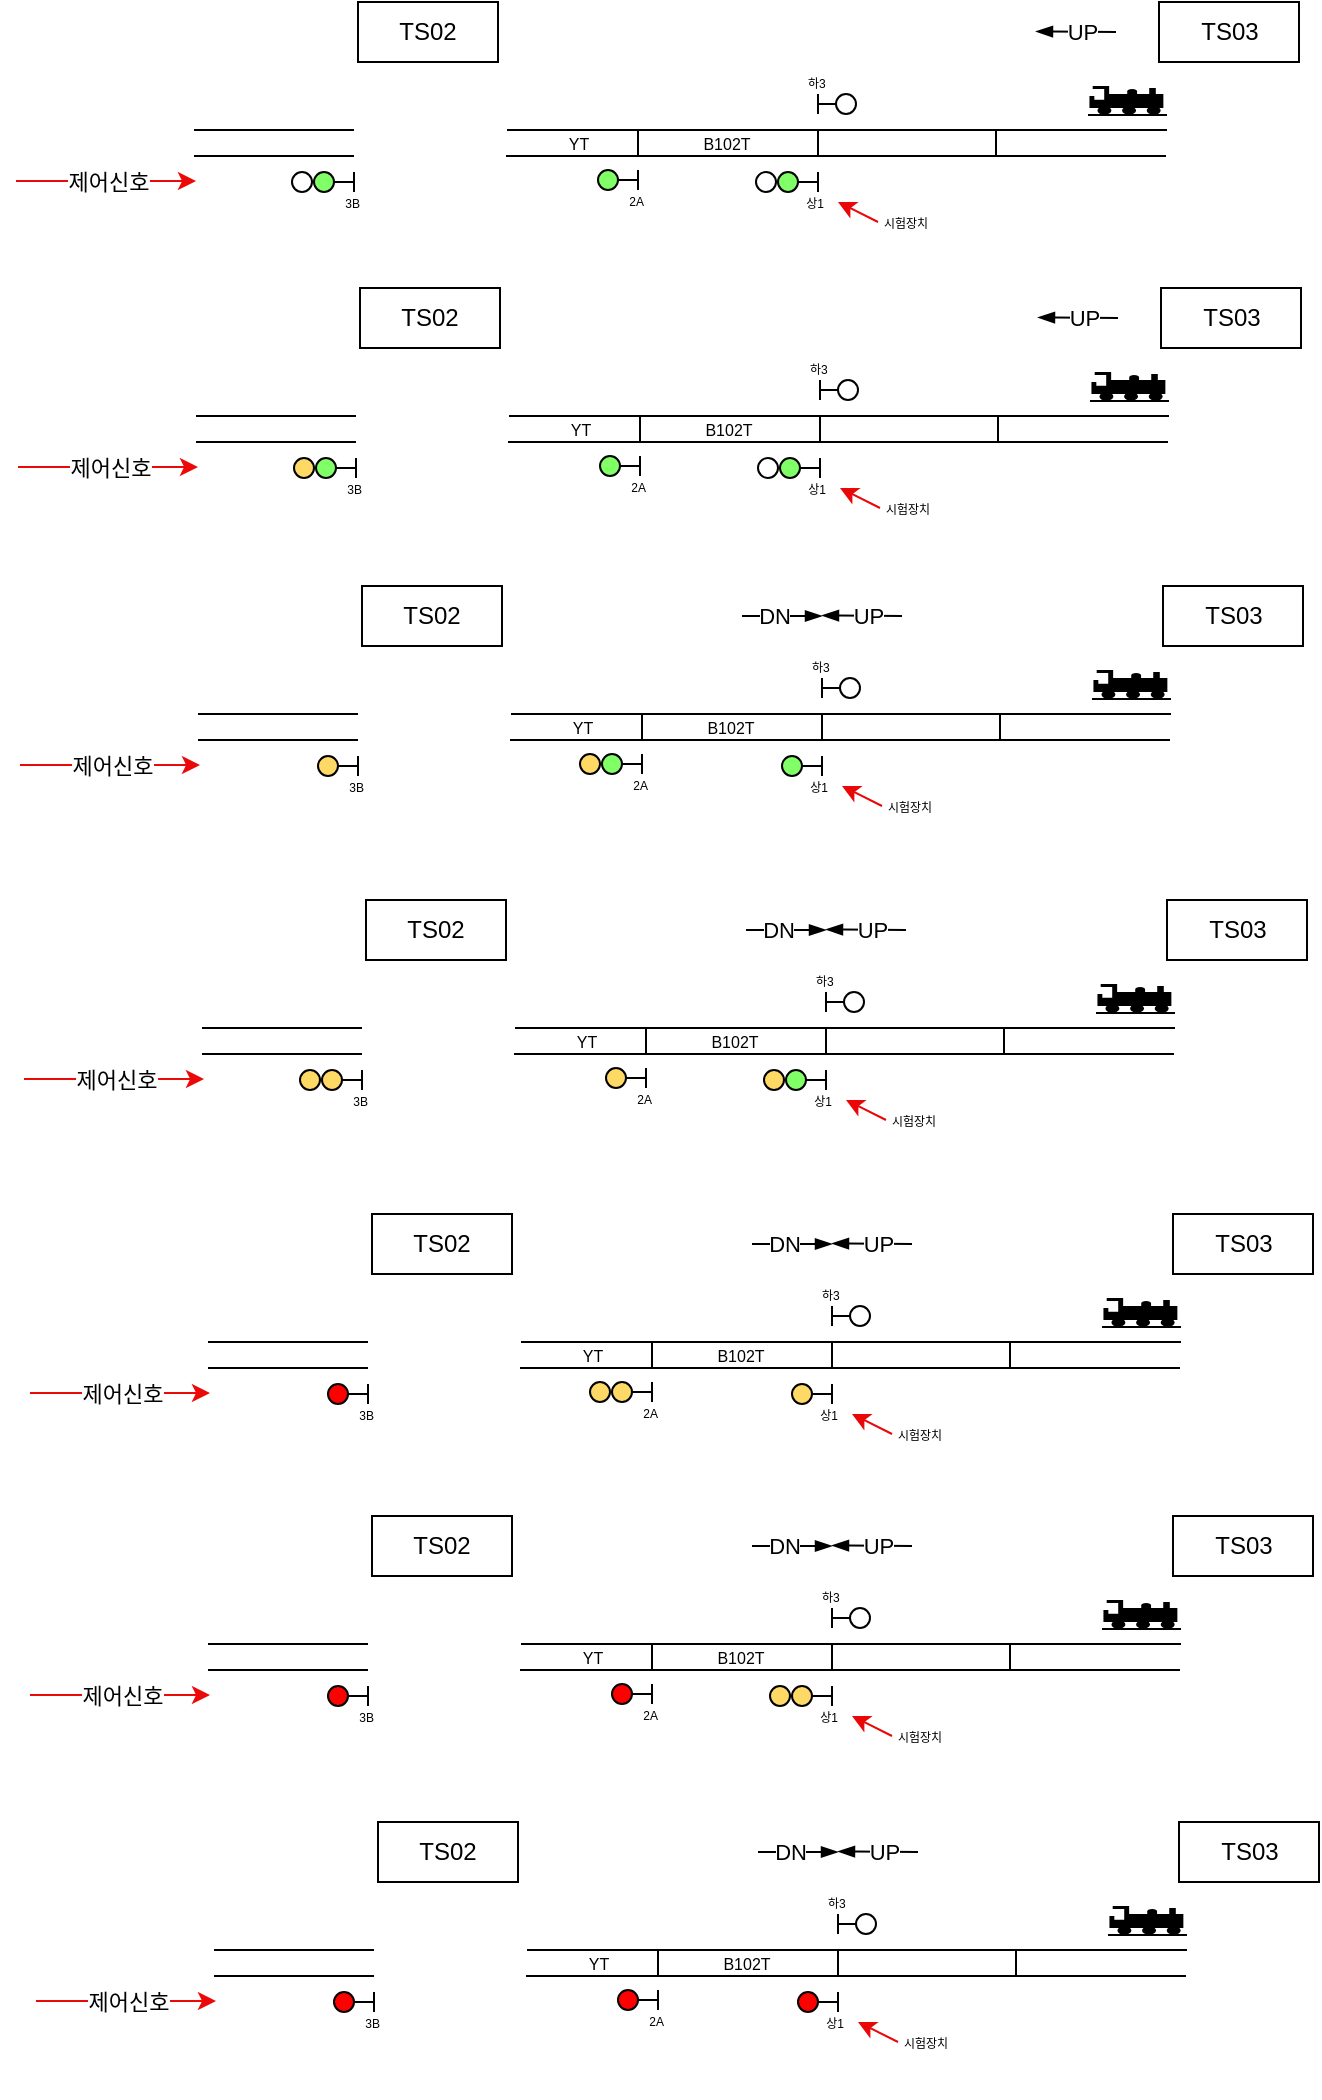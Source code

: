 <mxfile version="24.8.6">
  <diagram name="페이지-1" id="H62_dTHRxHn6-XKtVNI4">
    <mxGraphModel dx="1426" dy="781" grid="1" gridSize="10" guides="1" tooltips="1" connect="1" arrows="1" fold="1" page="1" pageScale="1" pageWidth="827" pageHeight="1169" math="0" shadow="0">
      <root>
        <mxCell id="0" />
        <mxCell id="1" parent="0" />
        <mxCell id="5uTn9Xa22cTavYsvTUTS-1" value="" style="endArrow=none;html=1;rounded=0;" parent="1" edge="1">
          <mxGeometry width="50" height="50" relative="1" as="geometry">
            <mxPoint x="255.5" y="99" as="sourcePoint" />
            <mxPoint x="585.5" y="99" as="targetPoint" />
          </mxGeometry>
        </mxCell>
        <mxCell id="5uTn9Xa22cTavYsvTUTS-2" value="" style="endArrow=none;html=1;rounded=0;" parent="1" edge="1">
          <mxGeometry width="50" height="50" relative="1" as="geometry">
            <mxPoint x="255" y="112" as="sourcePoint" />
            <mxPoint x="585" y="112" as="targetPoint" />
          </mxGeometry>
        </mxCell>
        <mxCell id="5uTn9Xa22cTavYsvTUTS-3" value="" style="endArrow=none;html=1;rounded=0;" parent="1" edge="1">
          <mxGeometry width="50" height="50" relative="1" as="geometry">
            <mxPoint x="321" y="112" as="sourcePoint" />
            <mxPoint x="321" y="99" as="targetPoint" />
          </mxGeometry>
        </mxCell>
        <mxCell id="5uTn9Xa22cTavYsvTUTS-4" value="" style="endArrow=none;html=1;rounded=0;" parent="1" edge="1">
          <mxGeometry width="50" height="50" relative="1" as="geometry">
            <mxPoint x="411" y="112" as="sourcePoint" />
            <mxPoint x="411" y="99" as="targetPoint" />
          </mxGeometry>
        </mxCell>
        <mxCell id="5uTn9Xa22cTavYsvTUTS-5" value="" style="endArrow=none;html=1;rounded=0;" parent="1" edge="1">
          <mxGeometry width="50" height="50" relative="1" as="geometry">
            <mxPoint x="500" y="112" as="sourcePoint" />
            <mxPoint x="500" y="99" as="targetPoint" />
          </mxGeometry>
        </mxCell>
        <mxCell id="5uTn9Xa22cTavYsvTUTS-8" value="" style="ellipse;whiteSpace=wrap;html=1;aspect=fixed;fillColor=#80ff66;strokeColor=default;" parent="1" vertex="1">
          <mxGeometry x="301" y="119" width="10" height="10" as="geometry" />
        </mxCell>
        <mxCell id="5uTn9Xa22cTavYsvTUTS-9" value="" style="endArrow=none;html=1;rounded=0;exitX=1;exitY=0.5;exitDx=0;exitDy=0;" parent="1" source="5uTn9Xa22cTavYsvTUTS-8" edge="1">
          <mxGeometry width="50" height="50" relative="1" as="geometry">
            <mxPoint x="471" y="139" as="sourcePoint" />
            <mxPoint x="321" y="124" as="targetPoint" />
          </mxGeometry>
        </mxCell>
        <mxCell id="5uTn9Xa22cTavYsvTUTS-10" value="" style="endArrow=none;html=1;rounded=0;" parent="1" edge="1">
          <mxGeometry width="50" height="50" relative="1" as="geometry">
            <mxPoint x="321" y="129" as="sourcePoint" />
            <mxPoint x="321" y="119" as="targetPoint" />
          </mxGeometry>
        </mxCell>
        <mxCell id="5uTn9Xa22cTavYsvTUTS-13" value="YT" style="text;html=1;align=center;verticalAlign=middle;resizable=0;points=[];autosize=1;strokeColor=none;fillColor=none;fontSize=8;" parent="1" vertex="1">
          <mxGeometry x="276" y="96" width="30" height="20" as="geometry" />
        </mxCell>
        <mxCell id="5uTn9Xa22cTavYsvTUTS-14" value="B102T" style="text;html=1;align=center;verticalAlign=middle;resizable=0;points=[];autosize=1;strokeColor=none;fillColor=none;fontSize=8;" parent="1" vertex="1">
          <mxGeometry x="340" y="96" width="50" height="20" as="geometry" />
        </mxCell>
        <mxCell id="5uTn9Xa22cTavYsvTUTS-16" value="" style="shape=mxgraph.signs.transportation.train_3;html=1;pointerEvents=1;fillColor=#000000;strokeColor=none;verticalLabelPosition=bottom;verticalAlign=top;align=center;fontSize=11;" parent="1" vertex="1">
          <mxGeometry x="546" y="77" width="39.5" height="15" as="geometry" />
        </mxCell>
        <mxCell id="5uTn9Xa22cTavYsvTUTS-17" value="" style="ellipse;whiteSpace=wrap;html=1;aspect=fixed;fillColor=#80ff66;" parent="1" vertex="1">
          <mxGeometry x="391" y="120" width="10" height="10" as="geometry" />
        </mxCell>
        <mxCell id="5uTn9Xa22cTavYsvTUTS-18" value="" style="endArrow=none;html=1;rounded=0;exitX=1;exitY=0.5;exitDx=0;exitDy=0;" parent="1" source="5uTn9Xa22cTavYsvTUTS-17" edge="1">
          <mxGeometry width="50" height="50" relative="1" as="geometry">
            <mxPoint x="561" y="140" as="sourcePoint" />
            <mxPoint x="411" y="125" as="targetPoint" />
          </mxGeometry>
        </mxCell>
        <mxCell id="5uTn9Xa22cTavYsvTUTS-19" value="" style="endArrow=none;html=1;rounded=0;" parent="1" edge="1">
          <mxGeometry width="50" height="50" relative="1" as="geometry">
            <mxPoint x="411" y="130" as="sourcePoint" />
            <mxPoint x="411" y="120" as="targetPoint" />
          </mxGeometry>
        </mxCell>
        <mxCell id="5uTn9Xa22cTavYsvTUTS-22" value="&lt;font style=&quot;font-size: 6px;&quot;&gt;2A&lt;/font&gt;" style="text;html=1;align=right;verticalAlign=bottom;resizable=0;points=[];autosize=1;strokeColor=none;fillColor=none;labelPosition=left;verticalLabelPosition=top;" parent="1" vertex="1">
          <mxGeometry x="325" y="142" width="30" height="30" as="geometry" />
        </mxCell>
        <mxCell id="5uTn9Xa22cTavYsvTUTS-23" value="&lt;span style=&quot;font-size: 6px;&quot;&gt;상1&lt;/span&gt;" style="text;html=1;align=right;verticalAlign=bottom;resizable=0;points=[];autosize=1;strokeColor=none;fillColor=none;labelPosition=left;verticalLabelPosition=top;" parent="1" vertex="1">
          <mxGeometry x="415" y="143" width="30" height="30" as="geometry" />
        </mxCell>
        <mxCell id="5uTn9Xa22cTavYsvTUTS-24" value="" style="ellipse;whiteSpace=wrap;html=1;aspect=fixed;fillColor=none;" parent="1" vertex="1">
          <mxGeometry x="380" y="120" width="10" height="10" as="geometry" />
        </mxCell>
        <mxCell id="5uTn9Xa22cTavYsvTUTS-25" value="TS03" style="rounded=0;whiteSpace=wrap;html=1;" parent="1" vertex="1">
          <mxGeometry x="581.5" y="35" width="70" height="30" as="geometry" />
        </mxCell>
        <mxCell id="5uTn9Xa22cTavYsvTUTS-26" value="TS02" style="rounded=0;whiteSpace=wrap;html=1;" parent="1" vertex="1">
          <mxGeometry x="181" y="35" width="70" height="30" as="geometry" />
        </mxCell>
        <mxCell id="5uTn9Xa22cTavYsvTUTS-27" value="" style="endArrow=blockThin;html=1;rounded=0;endFill=1;" parent="1" edge="1">
          <mxGeometry width="50" height="50" relative="1" as="geometry">
            <mxPoint x="560" y="50" as="sourcePoint" />
            <mxPoint x="520" y="49.76" as="targetPoint" />
          </mxGeometry>
        </mxCell>
        <mxCell id="5uTn9Xa22cTavYsvTUTS-28" value="UP" style="edgeLabel;html=1;align=center;verticalAlign=middle;resizable=0;points=[];" parent="5uTn9Xa22cTavYsvTUTS-27" vertex="1" connectable="0">
          <mxGeometry x="-0.117" y="1" relative="1" as="geometry">
            <mxPoint y="-1" as="offset" />
          </mxGeometry>
        </mxCell>
        <mxCell id="5uTn9Xa22cTavYsvTUTS-32" value="" style="ellipse;whiteSpace=wrap;html=1;aspect=fixed;fillColor=none;strokeColor=default;" parent="1" vertex="1">
          <mxGeometry x="420" y="81" width="10" height="10" as="geometry" />
        </mxCell>
        <mxCell id="5uTn9Xa22cTavYsvTUTS-33" value="" style="endArrow=none;html=1;rounded=0;exitX=0;exitY=0.5;exitDx=0;exitDy=0;" parent="1" source="5uTn9Xa22cTavYsvTUTS-32" edge="1">
          <mxGeometry width="50" height="50" relative="1" as="geometry">
            <mxPoint x="561" y="101" as="sourcePoint" />
            <mxPoint x="411" y="86" as="targetPoint" />
          </mxGeometry>
        </mxCell>
        <mxCell id="5uTn9Xa22cTavYsvTUTS-34" value="" style="endArrow=none;html=1;rounded=0;" parent="1" edge="1">
          <mxGeometry width="50" height="50" relative="1" as="geometry">
            <mxPoint x="411" y="91" as="sourcePoint" />
            <mxPoint x="411" y="81" as="targetPoint" />
          </mxGeometry>
        </mxCell>
        <mxCell id="5uTn9Xa22cTavYsvTUTS-36" value="&lt;span style=&quot;font-size: 6px;&quot;&gt;하3&lt;/span&gt;" style="text;html=1;align=left;verticalAlign=middle;resizable=0;points=[];autosize=1;strokeColor=none;fillColor=none;labelPosition=right;verticalLabelPosition=middle;" parent="1" vertex="1">
          <mxGeometry x="374" y="59" width="30" height="30" as="geometry" />
        </mxCell>
        <mxCell id="5uTn9Xa22cTavYsvTUTS-39" value="" style="endArrow=classic;html=1;rounded=0;strokeColor=#e90707;" parent="1" edge="1">
          <mxGeometry width="50" height="50" relative="1" as="geometry">
            <mxPoint x="441" y="145" as="sourcePoint" />
            <mxPoint x="421" y="135" as="targetPoint" />
          </mxGeometry>
        </mxCell>
        <mxCell id="5uTn9Xa22cTavYsvTUTS-41" value="&lt;font style=&quot;font-size: 6px;&quot;&gt;시험장치&lt;/font&gt;" style="text;html=1;align=center;verticalAlign=middle;whiteSpace=wrap;rounded=0;" parent="1" vertex="1">
          <mxGeometry x="440" y="136" width="30" height="15" as="geometry" />
        </mxCell>
        <mxCell id="5uTn9Xa22cTavYsvTUTS-42" value="" style="ellipse;whiteSpace=wrap;html=1;aspect=fixed;fillColor=#80ff66;strokeColor=default;" parent="1" vertex="1">
          <mxGeometry x="159" y="120" width="10" height="10" as="geometry" />
        </mxCell>
        <mxCell id="5uTn9Xa22cTavYsvTUTS-43" value="" style="endArrow=none;html=1;rounded=0;exitX=1;exitY=0.5;exitDx=0;exitDy=0;" parent="1" source="5uTn9Xa22cTavYsvTUTS-42" edge="1">
          <mxGeometry width="50" height="50" relative="1" as="geometry">
            <mxPoint x="329" y="140" as="sourcePoint" />
            <mxPoint x="179" y="125" as="targetPoint" />
          </mxGeometry>
        </mxCell>
        <mxCell id="5uTn9Xa22cTavYsvTUTS-44" value="" style="endArrow=none;html=1;rounded=0;" parent="1" edge="1">
          <mxGeometry width="50" height="50" relative="1" as="geometry">
            <mxPoint x="179" y="130" as="sourcePoint" />
            <mxPoint x="179" y="120" as="targetPoint" />
          </mxGeometry>
        </mxCell>
        <mxCell id="5uTn9Xa22cTavYsvTUTS-45" value="&lt;font style=&quot;font-size: 6px;&quot;&gt;3B&lt;/font&gt;" style="text;html=1;align=right;verticalAlign=bottom;resizable=0;points=[];autosize=1;strokeColor=none;fillColor=none;labelPosition=left;verticalLabelPosition=top;" parent="1" vertex="1">
          <mxGeometry x="183" y="143" width="30" height="30" as="geometry" />
        </mxCell>
        <mxCell id="5uTn9Xa22cTavYsvTUTS-46" value="" style="ellipse;whiteSpace=wrap;html=1;aspect=fixed;fillColor=none;strokeColor=default;" parent="1" vertex="1">
          <mxGeometry x="148" y="120" width="10" height="10" as="geometry" />
        </mxCell>
        <mxCell id="5uTn9Xa22cTavYsvTUTS-47" value="" style="endArrow=none;html=1;rounded=0;" parent="1" edge="1">
          <mxGeometry width="50" height="50" relative="1" as="geometry">
            <mxPoint x="99" y="99" as="sourcePoint" />
            <mxPoint x="179" y="99" as="targetPoint" />
          </mxGeometry>
        </mxCell>
        <mxCell id="5uTn9Xa22cTavYsvTUTS-48" value="" style="endArrow=none;html=1;rounded=0;" parent="1" edge="1">
          <mxGeometry width="50" height="50" relative="1" as="geometry">
            <mxPoint x="99" y="112" as="sourcePoint" />
            <mxPoint x="179" y="112" as="targetPoint" />
          </mxGeometry>
        </mxCell>
        <mxCell id="y24MIxbhBwyy81BUQA5c-1" value="" style="endArrow=classic;html=1;rounded=0;strokeColor=#ec0909;" edge="1" parent="1">
          <mxGeometry width="50" height="50" relative="1" as="geometry">
            <mxPoint x="10" y="124.5" as="sourcePoint" />
            <mxPoint x="100" y="124.5" as="targetPoint" />
          </mxGeometry>
        </mxCell>
        <mxCell id="y24MIxbhBwyy81BUQA5c-2" value="제어신호" style="edgeLabel;html=1;align=center;verticalAlign=middle;resizable=0;points=[];" vertex="1" connectable="0" parent="y24MIxbhBwyy81BUQA5c-1">
          <mxGeometry x="0.356" y="-3" relative="1" as="geometry">
            <mxPoint x="-15" y="-3" as="offset" />
          </mxGeometry>
        </mxCell>
        <mxCell id="y24MIxbhBwyy81BUQA5c-3" value="" style="endArrow=none;html=1;rounded=0;" edge="1" parent="1">
          <mxGeometry width="50" height="50" relative="1" as="geometry">
            <mxPoint x="256.5" y="242" as="sourcePoint" />
            <mxPoint x="586.5" y="242" as="targetPoint" />
          </mxGeometry>
        </mxCell>
        <mxCell id="y24MIxbhBwyy81BUQA5c-4" value="" style="endArrow=none;html=1;rounded=0;" edge="1" parent="1">
          <mxGeometry width="50" height="50" relative="1" as="geometry">
            <mxPoint x="256" y="255" as="sourcePoint" />
            <mxPoint x="586" y="255" as="targetPoint" />
          </mxGeometry>
        </mxCell>
        <mxCell id="y24MIxbhBwyy81BUQA5c-5" value="" style="endArrow=none;html=1;rounded=0;" edge="1" parent="1">
          <mxGeometry width="50" height="50" relative="1" as="geometry">
            <mxPoint x="322" y="255" as="sourcePoint" />
            <mxPoint x="322" y="242" as="targetPoint" />
          </mxGeometry>
        </mxCell>
        <mxCell id="y24MIxbhBwyy81BUQA5c-6" value="" style="endArrow=none;html=1;rounded=0;" edge="1" parent="1">
          <mxGeometry width="50" height="50" relative="1" as="geometry">
            <mxPoint x="412" y="255" as="sourcePoint" />
            <mxPoint x="412" y="242" as="targetPoint" />
          </mxGeometry>
        </mxCell>
        <mxCell id="y24MIxbhBwyy81BUQA5c-7" value="" style="endArrow=none;html=1;rounded=0;" edge="1" parent="1">
          <mxGeometry width="50" height="50" relative="1" as="geometry">
            <mxPoint x="501" y="255" as="sourcePoint" />
            <mxPoint x="501" y="242" as="targetPoint" />
          </mxGeometry>
        </mxCell>
        <mxCell id="y24MIxbhBwyy81BUQA5c-8" value="" style="ellipse;whiteSpace=wrap;html=1;aspect=fixed;fillColor=#80ff66;strokeColor=default;" vertex="1" parent="1">
          <mxGeometry x="302" y="262" width="10" height="10" as="geometry" />
        </mxCell>
        <mxCell id="y24MIxbhBwyy81BUQA5c-9" value="" style="endArrow=none;html=1;rounded=0;exitX=1;exitY=0.5;exitDx=0;exitDy=0;" edge="1" parent="1" source="y24MIxbhBwyy81BUQA5c-8">
          <mxGeometry width="50" height="50" relative="1" as="geometry">
            <mxPoint x="472" y="282" as="sourcePoint" />
            <mxPoint x="322" y="267" as="targetPoint" />
          </mxGeometry>
        </mxCell>
        <mxCell id="y24MIxbhBwyy81BUQA5c-10" value="" style="endArrow=none;html=1;rounded=0;" edge="1" parent="1">
          <mxGeometry width="50" height="50" relative="1" as="geometry">
            <mxPoint x="322" y="272" as="sourcePoint" />
            <mxPoint x="322" y="262" as="targetPoint" />
          </mxGeometry>
        </mxCell>
        <mxCell id="y24MIxbhBwyy81BUQA5c-11" value="YT" style="text;html=1;align=center;verticalAlign=middle;resizable=0;points=[];autosize=1;strokeColor=none;fillColor=none;fontSize=8;" vertex="1" parent="1">
          <mxGeometry x="277" y="239" width="30" height="20" as="geometry" />
        </mxCell>
        <mxCell id="y24MIxbhBwyy81BUQA5c-12" value="B102T" style="text;html=1;align=center;verticalAlign=middle;resizable=0;points=[];autosize=1;strokeColor=none;fillColor=none;fontSize=8;" vertex="1" parent="1">
          <mxGeometry x="341" y="239" width="50" height="20" as="geometry" />
        </mxCell>
        <mxCell id="y24MIxbhBwyy81BUQA5c-13" value="" style="shape=mxgraph.signs.transportation.train_3;html=1;pointerEvents=1;fillColor=#000000;strokeColor=none;verticalLabelPosition=bottom;verticalAlign=top;align=center;fontSize=11;" vertex="1" parent="1">
          <mxGeometry x="547" y="220" width="39.5" height="15" as="geometry" />
        </mxCell>
        <mxCell id="y24MIxbhBwyy81BUQA5c-14" value="" style="ellipse;whiteSpace=wrap;html=1;aspect=fixed;fillColor=#80ff66;" vertex="1" parent="1">
          <mxGeometry x="392" y="263" width="10" height="10" as="geometry" />
        </mxCell>
        <mxCell id="y24MIxbhBwyy81BUQA5c-15" value="" style="endArrow=none;html=1;rounded=0;exitX=1;exitY=0.5;exitDx=0;exitDy=0;" edge="1" parent="1" source="y24MIxbhBwyy81BUQA5c-14">
          <mxGeometry width="50" height="50" relative="1" as="geometry">
            <mxPoint x="562" y="283" as="sourcePoint" />
            <mxPoint x="412" y="268" as="targetPoint" />
          </mxGeometry>
        </mxCell>
        <mxCell id="y24MIxbhBwyy81BUQA5c-16" value="" style="endArrow=none;html=1;rounded=0;" edge="1" parent="1">
          <mxGeometry width="50" height="50" relative="1" as="geometry">
            <mxPoint x="412" y="273" as="sourcePoint" />
            <mxPoint x="412" y="263" as="targetPoint" />
          </mxGeometry>
        </mxCell>
        <mxCell id="y24MIxbhBwyy81BUQA5c-17" value="&lt;font style=&quot;font-size: 6px;&quot;&gt;2A&lt;/font&gt;" style="text;html=1;align=right;verticalAlign=bottom;resizable=0;points=[];autosize=1;strokeColor=none;fillColor=none;labelPosition=left;verticalLabelPosition=top;" vertex="1" parent="1">
          <mxGeometry x="326" y="285" width="30" height="30" as="geometry" />
        </mxCell>
        <mxCell id="y24MIxbhBwyy81BUQA5c-18" value="&lt;span style=&quot;font-size: 6px;&quot;&gt;상1&lt;/span&gt;" style="text;html=1;align=right;verticalAlign=bottom;resizable=0;points=[];autosize=1;strokeColor=none;fillColor=none;labelPosition=left;verticalLabelPosition=top;" vertex="1" parent="1">
          <mxGeometry x="416" y="286" width="30" height="30" as="geometry" />
        </mxCell>
        <mxCell id="y24MIxbhBwyy81BUQA5c-19" value="" style="ellipse;whiteSpace=wrap;html=1;aspect=fixed;fillColor=none;" vertex="1" parent="1">
          <mxGeometry x="381" y="263" width="10" height="10" as="geometry" />
        </mxCell>
        <mxCell id="y24MIxbhBwyy81BUQA5c-20" value="TS03" style="rounded=0;whiteSpace=wrap;html=1;" vertex="1" parent="1">
          <mxGeometry x="582.5" y="178" width="70" height="30" as="geometry" />
        </mxCell>
        <mxCell id="y24MIxbhBwyy81BUQA5c-21" value="TS02" style="rounded=0;whiteSpace=wrap;html=1;" vertex="1" parent="1">
          <mxGeometry x="182" y="178" width="70" height="30" as="geometry" />
        </mxCell>
        <mxCell id="y24MIxbhBwyy81BUQA5c-22" value="" style="endArrow=blockThin;html=1;rounded=0;endFill=1;" edge="1" parent="1">
          <mxGeometry width="50" height="50" relative="1" as="geometry">
            <mxPoint x="561" y="193" as="sourcePoint" />
            <mxPoint x="521" y="192.76" as="targetPoint" />
          </mxGeometry>
        </mxCell>
        <mxCell id="y24MIxbhBwyy81BUQA5c-23" value="UP" style="edgeLabel;html=1;align=center;verticalAlign=middle;resizable=0;points=[];" vertex="1" connectable="0" parent="y24MIxbhBwyy81BUQA5c-22">
          <mxGeometry x="-0.117" y="1" relative="1" as="geometry">
            <mxPoint y="-1" as="offset" />
          </mxGeometry>
        </mxCell>
        <mxCell id="y24MIxbhBwyy81BUQA5c-26" value="" style="ellipse;whiteSpace=wrap;html=1;aspect=fixed;fillColor=none;strokeColor=default;" vertex="1" parent="1">
          <mxGeometry x="421" y="224" width="10" height="10" as="geometry" />
        </mxCell>
        <mxCell id="y24MIxbhBwyy81BUQA5c-27" value="" style="endArrow=none;html=1;rounded=0;exitX=0;exitY=0.5;exitDx=0;exitDy=0;" edge="1" parent="1" source="y24MIxbhBwyy81BUQA5c-26">
          <mxGeometry width="50" height="50" relative="1" as="geometry">
            <mxPoint x="562" y="244" as="sourcePoint" />
            <mxPoint x="412" y="229" as="targetPoint" />
          </mxGeometry>
        </mxCell>
        <mxCell id="y24MIxbhBwyy81BUQA5c-28" value="" style="endArrow=none;html=1;rounded=0;" edge="1" parent="1">
          <mxGeometry width="50" height="50" relative="1" as="geometry">
            <mxPoint x="412" y="234" as="sourcePoint" />
            <mxPoint x="412" y="224" as="targetPoint" />
          </mxGeometry>
        </mxCell>
        <mxCell id="y24MIxbhBwyy81BUQA5c-29" value="&lt;span style=&quot;font-size: 6px;&quot;&gt;하3&lt;/span&gt;" style="text;html=1;align=left;verticalAlign=middle;resizable=0;points=[];autosize=1;strokeColor=none;fillColor=none;labelPosition=right;verticalLabelPosition=middle;" vertex="1" parent="1">
          <mxGeometry x="375" y="202" width="30" height="30" as="geometry" />
        </mxCell>
        <mxCell id="y24MIxbhBwyy81BUQA5c-30" value="" style="endArrow=classic;html=1;rounded=0;strokeColor=#e90707;" edge="1" parent="1">
          <mxGeometry width="50" height="50" relative="1" as="geometry">
            <mxPoint x="442" y="288" as="sourcePoint" />
            <mxPoint x="422" y="278" as="targetPoint" />
          </mxGeometry>
        </mxCell>
        <mxCell id="y24MIxbhBwyy81BUQA5c-31" value="&lt;font style=&quot;font-size: 6px;&quot;&gt;시험장치&lt;/font&gt;" style="text;html=1;align=center;verticalAlign=middle;whiteSpace=wrap;rounded=0;" vertex="1" parent="1">
          <mxGeometry x="441" y="279" width="30" height="15" as="geometry" />
        </mxCell>
        <mxCell id="y24MIxbhBwyy81BUQA5c-32" value="" style="ellipse;whiteSpace=wrap;html=1;aspect=fixed;fillColor=#80ff66;strokeColor=default;" vertex="1" parent="1">
          <mxGeometry x="160" y="263" width="10" height="10" as="geometry" />
        </mxCell>
        <mxCell id="y24MIxbhBwyy81BUQA5c-33" value="" style="endArrow=none;html=1;rounded=0;exitX=1;exitY=0.5;exitDx=0;exitDy=0;" edge="1" parent="1" source="y24MIxbhBwyy81BUQA5c-32">
          <mxGeometry width="50" height="50" relative="1" as="geometry">
            <mxPoint x="330" y="283" as="sourcePoint" />
            <mxPoint x="180" y="268" as="targetPoint" />
          </mxGeometry>
        </mxCell>
        <mxCell id="y24MIxbhBwyy81BUQA5c-34" value="" style="endArrow=none;html=1;rounded=0;" edge="1" parent="1">
          <mxGeometry width="50" height="50" relative="1" as="geometry">
            <mxPoint x="180" y="273" as="sourcePoint" />
            <mxPoint x="180" y="263" as="targetPoint" />
          </mxGeometry>
        </mxCell>
        <mxCell id="y24MIxbhBwyy81BUQA5c-35" value="&lt;font style=&quot;font-size: 6px;&quot;&gt;3B&lt;/font&gt;" style="text;html=1;align=right;verticalAlign=bottom;resizable=0;points=[];autosize=1;strokeColor=none;fillColor=none;labelPosition=left;verticalLabelPosition=top;" vertex="1" parent="1">
          <mxGeometry x="184" y="286" width="30" height="30" as="geometry" />
        </mxCell>
        <mxCell id="y24MIxbhBwyy81BUQA5c-36" value="" style="ellipse;whiteSpace=wrap;html=1;aspect=fixed;fillColor=#FFD966;strokeColor=default;" vertex="1" parent="1">
          <mxGeometry x="149" y="263" width="10" height="10" as="geometry" />
        </mxCell>
        <mxCell id="y24MIxbhBwyy81BUQA5c-37" value="" style="endArrow=none;html=1;rounded=0;" edge="1" parent="1">
          <mxGeometry width="50" height="50" relative="1" as="geometry">
            <mxPoint x="100" y="242" as="sourcePoint" />
            <mxPoint x="180" y="242" as="targetPoint" />
          </mxGeometry>
        </mxCell>
        <mxCell id="y24MIxbhBwyy81BUQA5c-38" value="" style="endArrow=none;html=1;rounded=0;" edge="1" parent="1">
          <mxGeometry width="50" height="50" relative="1" as="geometry">
            <mxPoint x="100" y="255" as="sourcePoint" />
            <mxPoint x="180" y="255" as="targetPoint" />
          </mxGeometry>
        </mxCell>
        <mxCell id="y24MIxbhBwyy81BUQA5c-39" value="" style="endArrow=classic;html=1;rounded=0;strokeColor=#ec0909;" edge="1" parent="1">
          <mxGeometry width="50" height="50" relative="1" as="geometry">
            <mxPoint x="11" y="267.5" as="sourcePoint" />
            <mxPoint x="101" y="267.5" as="targetPoint" />
          </mxGeometry>
        </mxCell>
        <mxCell id="y24MIxbhBwyy81BUQA5c-40" value="제어신호" style="edgeLabel;html=1;align=center;verticalAlign=middle;resizable=0;points=[];" vertex="1" connectable="0" parent="y24MIxbhBwyy81BUQA5c-39">
          <mxGeometry x="0.356" y="-3" relative="1" as="geometry">
            <mxPoint x="-15" y="-3" as="offset" />
          </mxGeometry>
        </mxCell>
        <mxCell id="y24MIxbhBwyy81BUQA5c-41" value="" style="endArrow=none;html=1;rounded=0;" edge="1" parent="1">
          <mxGeometry width="50" height="50" relative="1" as="geometry">
            <mxPoint x="257.5" y="391" as="sourcePoint" />
            <mxPoint x="587.5" y="391" as="targetPoint" />
          </mxGeometry>
        </mxCell>
        <mxCell id="y24MIxbhBwyy81BUQA5c-42" value="" style="endArrow=none;html=1;rounded=0;" edge="1" parent="1">
          <mxGeometry width="50" height="50" relative="1" as="geometry">
            <mxPoint x="257" y="404" as="sourcePoint" />
            <mxPoint x="587" y="404" as="targetPoint" />
          </mxGeometry>
        </mxCell>
        <mxCell id="y24MIxbhBwyy81BUQA5c-43" value="" style="endArrow=none;html=1;rounded=0;" edge="1" parent="1">
          <mxGeometry width="50" height="50" relative="1" as="geometry">
            <mxPoint x="323" y="404" as="sourcePoint" />
            <mxPoint x="323" y="391" as="targetPoint" />
          </mxGeometry>
        </mxCell>
        <mxCell id="y24MIxbhBwyy81BUQA5c-44" value="" style="endArrow=none;html=1;rounded=0;" edge="1" parent="1">
          <mxGeometry width="50" height="50" relative="1" as="geometry">
            <mxPoint x="413" y="404" as="sourcePoint" />
            <mxPoint x="413" y="391" as="targetPoint" />
          </mxGeometry>
        </mxCell>
        <mxCell id="y24MIxbhBwyy81BUQA5c-45" value="" style="endArrow=none;html=1;rounded=0;" edge="1" parent="1">
          <mxGeometry width="50" height="50" relative="1" as="geometry">
            <mxPoint x="502" y="404" as="sourcePoint" />
            <mxPoint x="502" y="391" as="targetPoint" />
          </mxGeometry>
        </mxCell>
        <mxCell id="y24MIxbhBwyy81BUQA5c-46" value="" style="ellipse;whiteSpace=wrap;html=1;aspect=fixed;fillColor=#80ff66;strokeColor=default;" vertex="1" parent="1">
          <mxGeometry x="303" y="411" width="10" height="10" as="geometry" />
        </mxCell>
        <mxCell id="y24MIxbhBwyy81BUQA5c-47" value="" style="endArrow=none;html=1;rounded=0;exitX=1;exitY=0.5;exitDx=0;exitDy=0;" edge="1" parent="1" source="y24MIxbhBwyy81BUQA5c-46">
          <mxGeometry width="50" height="50" relative="1" as="geometry">
            <mxPoint x="473" y="431" as="sourcePoint" />
            <mxPoint x="323" y="416" as="targetPoint" />
          </mxGeometry>
        </mxCell>
        <mxCell id="y24MIxbhBwyy81BUQA5c-48" value="" style="endArrow=none;html=1;rounded=0;" edge="1" parent="1">
          <mxGeometry width="50" height="50" relative="1" as="geometry">
            <mxPoint x="323" y="421" as="sourcePoint" />
            <mxPoint x="323" y="411" as="targetPoint" />
          </mxGeometry>
        </mxCell>
        <mxCell id="y24MIxbhBwyy81BUQA5c-49" value="YT" style="text;html=1;align=center;verticalAlign=middle;resizable=0;points=[];autosize=1;strokeColor=none;fillColor=none;fontSize=8;" vertex="1" parent="1">
          <mxGeometry x="278" y="388" width="30" height="20" as="geometry" />
        </mxCell>
        <mxCell id="y24MIxbhBwyy81BUQA5c-50" value="B102T" style="text;html=1;align=center;verticalAlign=middle;resizable=0;points=[];autosize=1;strokeColor=none;fillColor=none;fontSize=8;" vertex="1" parent="1">
          <mxGeometry x="342" y="388" width="50" height="20" as="geometry" />
        </mxCell>
        <mxCell id="y24MIxbhBwyy81BUQA5c-51" value="" style="shape=mxgraph.signs.transportation.train_3;html=1;pointerEvents=1;fillColor=#000000;strokeColor=none;verticalLabelPosition=bottom;verticalAlign=top;align=center;fontSize=11;" vertex="1" parent="1">
          <mxGeometry x="548" y="369" width="39.5" height="15" as="geometry" />
        </mxCell>
        <mxCell id="y24MIxbhBwyy81BUQA5c-52" value="" style="ellipse;whiteSpace=wrap;html=1;aspect=fixed;fillColor=#80ff66;" vertex="1" parent="1">
          <mxGeometry x="393" y="412" width="10" height="10" as="geometry" />
        </mxCell>
        <mxCell id="y24MIxbhBwyy81BUQA5c-53" value="" style="endArrow=none;html=1;rounded=0;exitX=1;exitY=0.5;exitDx=0;exitDy=0;" edge="1" parent="1" source="y24MIxbhBwyy81BUQA5c-52">
          <mxGeometry width="50" height="50" relative="1" as="geometry">
            <mxPoint x="563" y="432" as="sourcePoint" />
            <mxPoint x="413" y="417" as="targetPoint" />
          </mxGeometry>
        </mxCell>
        <mxCell id="y24MIxbhBwyy81BUQA5c-54" value="" style="endArrow=none;html=1;rounded=0;" edge="1" parent="1">
          <mxGeometry width="50" height="50" relative="1" as="geometry">
            <mxPoint x="413" y="422" as="sourcePoint" />
            <mxPoint x="413" y="412" as="targetPoint" />
          </mxGeometry>
        </mxCell>
        <mxCell id="y24MIxbhBwyy81BUQA5c-55" value="&lt;font style=&quot;font-size: 6px;&quot;&gt;2A&lt;/font&gt;" style="text;html=1;align=right;verticalAlign=bottom;resizable=0;points=[];autosize=1;strokeColor=none;fillColor=none;labelPosition=left;verticalLabelPosition=top;" vertex="1" parent="1">
          <mxGeometry x="327" y="434" width="30" height="30" as="geometry" />
        </mxCell>
        <mxCell id="y24MIxbhBwyy81BUQA5c-56" value="&lt;span style=&quot;font-size: 6px;&quot;&gt;상1&lt;/span&gt;" style="text;html=1;align=right;verticalAlign=bottom;resizable=0;points=[];autosize=1;strokeColor=none;fillColor=none;labelPosition=left;verticalLabelPosition=top;" vertex="1" parent="1">
          <mxGeometry x="417" y="435" width="30" height="30" as="geometry" />
        </mxCell>
        <mxCell id="y24MIxbhBwyy81BUQA5c-58" value="TS03" style="rounded=0;whiteSpace=wrap;html=1;" vertex="1" parent="1">
          <mxGeometry x="583.5" y="327" width="70" height="30" as="geometry" />
        </mxCell>
        <mxCell id="y24MIxbhBwyy81BUQA5c-59" value="TS02" style="rounded=0;whiteSpace=wrap;html=1;" vertex="1" parent="1">
          <mxGeometry x="183" y="327" width="70" height="30" as="geometry" />
        </mxCell>
        <mxCell id="y24MIxbhBwyy81BUQA5c-60" value="" style="endArrow=blockThin;html=1;rounded=0;endFill=1;" edge="1" parent="1">
          <mxGeometry width="50" height="50" relative="1" as="geometry">
            <mxPoint x="453" y="342" as="sourcePoint" />
            <mxPoint x="413" y="341.76" as="targetPoint" />
          </mxGeometry>
        </mxCell>
        <mxCell id="y24MIxbhBwyy81BUQA5c-61" value="UP" style="edgeLabel;html=1;align=center;verticalAlign=middle;resizable=0;points=[];" vertex="1" connectable="0" parent="y24MIxbhBwyy81BUQA5c-60">
          <mxGeometry x="-0.117" y="1" relative="1" as="geometry">
            <mxPoint y="-1" as="offset" />
          </mxGeometry>
        </mxCell>
        <mxCell id="y24MIxbhBwyy81BUQA5c-62" value="" style="endArrow=blockThin;html=1;rounded=0;endFill=1;" edge="1" parent="1">
          <mxGeometry width="50" height="50" relative="1" as="geometry">
            <mxPoint x="373" y="342" as="sourcePoint" />
            <mxPoint x="413" y="342" as="targetPoint" />
          </mxGeometry>
        </mxCell>
        <mxCell id="y24MIxbhBwyy81BUQA5c-63" value="DN" style="edgeLabel;html=1;align=center;verticalAlign=middle;resizable=0;points=[];" vertex="1" connectable="0" parent="y24MIxbhBwyy81BUQA5c-62">
          <mxGeometry x="-0.117" y="1" relative="1" as="geometry">
            <mxPoint x="-2" y="1" as="offset" />
          </mxGeometry>
        </mxCell>
        <mxCell id="y24MIxbhBwyy81BUQA5c-64" value="" style="ellipse;whiteSpace=wrap;html=1;aspect=fixed;fillColor=none;strokeColor=default;" vertex="1" parent="1">
          <mxGeometry x="422" y="373" width="10" height="10" as="geometry" />
        </mxCell>
        <mxCell id="y24MIxbhBwyy81BUQA5c-65" value="" style="endArrow=none;html=1;rounded=0;exitX=0;exitY=0.5;exitDx=0;exitDy=0;" edge="1" parent="1" source="y24MIxbhBwyy81BUQA5c-64">
          <mxGeometry width="50" height="50" relative="1" as="geometry">
            <mxPoint x="563" y="393" as="sourcePoint" />
            <mxPoint x="413" y="378" as="targetPoint" />
          </mxGeometry>
        </mxCell>
        <mxCell id="y24MIxbhBwyy81BUQA5c-66" value="" style="endArrow=none;html=1;rounded=0;" edge="1" parent="1">
          <mxGeometry width="50" height="50" relative="1" as="geometry">
            <mxPoint x="413" y="383" as="sourcePoint" />
            <mxPoint x="413" y="373" as="targetPoint" />
          </mxGeometry>
        </mxCell>
        <mxCell id="y24MIxbhBwyy81BUQA5c-67" value="&lt;span style=&quot;font-size: 6px;&quot;&gt;하3&lt;/span&gt;" style="text;html=1;align=left;verticalAlign=middle;resizable=0;points=[];autosize=1;strokeColor=none;fillColor=none;labelPosition=right;verticalLabelPosition=middle;" vertex="1" parent="1">
          <mxGeometry x="376" y="351" width="30" height="30" as="geometry" />
        </mxCell>
        <mxCell id="y24MIxbhBwyy81BUQA5c-68" value="" style="endArrow=classic;html=1;rounded=0;strokeColor=#e90707;" edge="1" parent="1">
          <mxGeometry width="50" height="50" relative="1" as="geometry">
            <mxPoint x="443" y="437" as="sourcePoint" />
            <mxPoint x="423" y="427" as="targetPoint" />
          </mxGeometry>
        </mxCell>
        <mxCell id="y24MIxbhBwyy81BUQA5c-69" value="&lt;font style=&quot;font-size: 6px;&quot;&gt;시험장치&lt;/font&gt;" style="text;html=1;align=center;verticalAlign=middle;whiteSpace=wrap;rounded=0;" vertex="1" parent="1">
          <mxGeometry x="442" y="428" width="30" height="15" as="geometry" />
        </mxCell>
        <mxCell id="y24MIxbhBwyy81BUQA5c-70" value="" style="ellipse;whiteSpace=wrap;html=1;aspect=fixed;fillColor=#FFD966;strokeColor=default;" vertex="1" parent="1">
          <mxGeometry x="161" y="412" width="10" height="10" as="geometry" />
        </mxCell>
        <mxCell id="y24MIxbhBwyy81BUQA5c-71" value="" style="endArrow=none;html=1;rounded=0;exitX=1;exitY=0.5;exitDx=0;exitDy=0;" edge="1" parent="1" source="y24MIxbhBwyy81BUQA5c-70">
          <mxGeometry width="50" height="50" relative="1" as="geometry">
            <mxPoint x="331" y="432" as="sourcePoint" />
            <mxPoint x="181" y="417" as="targetPoint" />
          </mxGeometry>
        </mxCell>
        <mxCell id="y24MIxbhBwyy81BUQA5c-72" value="" style="endArrow=none;html=1;rounded=0;" edge="1" parent="1">
          <mxGeometry width="50" height="50" relative="1" as="geometry">
            <mxPoint x="181" y="422" as="sourcePoint" />
            <mxPoint x="181" y="412" as="targetPoint" />
          </mxGeometry>
        </mxCell>
        <mxCell id="y24MIxbhBwyy81BUQA5c-73" value="&lt;font style=&quot;font-size: 6px;&quot;&gt;3B&lt;/font&gt;" style="text;html=1;align=right;verticalAlign=bottom;resizable=0;points=[];autosize=1;strokeColor=none;fillColor=none;labelPosition=left;verticalLabelPosition=top;" vertex="1" parent="1">
          <mxGeometry x="185" y="435" width="30" height="30" as="geometry" />
        </mxCell>
        <mxCell id="y24MIxbhBwyy81BUQA5c-75" value="" style="endArrow=none;html=1;rounded=0;" edge="1" parent="1">
          <mxGeometry width="50" height="50" relative="1" as="geometry">
            <mxPoint x="101" y="391" as="sourcePoint" />
            <mxPoint x="181" y="391" as="targetPoint" />
          </mxGeometry>
        </mxCell>
        <mxCell id="y24MIxbhBwyy81BUQA5c-76" value="" style="endArrow=none;html=1;rounded=0;" edge="1" parent="1">
          <mxGeometry width="50" height="50" relative="1" as="geometry">
            <mxPoint x="101" y="404" as="sourcePoint" />
            <mxPoint x="181" y="404" as="targetPoint" />
          </mxGeometry>
        </mxCell>
        <mxCell id="y24MIxbhBwyy81BUQA5c-77" value="" style="endArrow=classic;html=1;rounded=0;strokeColor=#ec0909;" edge="1" parent="1">
          <mxGeometry width="50" height="50" relative="1" as="geometry">
            <mxPoint x="12" y="416.5" as="sourcePoint" />
            <mxPoint x="102" y="416.5" as="targetPoint" />
          </mxGeometry>
        </mxCell>
        <mxCell id="y24MIxbhBwyy81BUQA5c-78" value="제어신호" style="edgeLabel;html=1;align=center;verticalAlign=middle;resizable=0;points=[];" vertex="1" connectable="0" parent="y24MIxbhBwyy81BUQA5c-77">
          <mxGeometry x="0.356" y="-3" relative="1" as="geometry">
            <mxPoint x="-15" y="-3" as="offset" />
          </mxGeometry>
        </mxCell>
        <mxCell id="y24MIxbhBwyy81BUQA5c-79" value="" style="endArrow=none;html=1;rounded=0;" edge="1" parent="1">
          <mxGeometry width="50" height="50" relative="1" as="geometry">
            <mxPoint x="259.5" y="548" as="sourcePoint" />
            <mxPoint x="589.5" y="548" as="targetPoint" />
          </mxGeometry>
        </mxCell>
        <mxCell id="y24MIxbhBwyy81BUQA5c-80" value="" style="endArrow=none;html=1;rounded=0;" edge="1" parent="1">
          <mxGeometry width="50" height="50" relative="1" as="geometry">
            <mxPoint x="259" y="561" as="sourcePoint" />
            <mxPoint x="589" y="561" as="targetPoint" />
          </mxGeometry>
        </mxCell>
        <mxCell id="y24MIxbhBwyy81BUQA5c-81" value="" style="endArrow=none;html=1;rounded=0;" edge="1" parent="1">
          <mxGeometry width="50" height="50" relative="1" as="geometry">
            <mxPoint x="325" y="561" as="sourcePoint" />
            <mxPoint x="325" y="548" as="targetPoint" />
          </mxGeometry>
        </mxCell>
        <mxCell id="y24MIxbhBwyy81BUQA5c-82" value="" style="endArrow=none;html=1;rounded=0;" edge="1" parent="1">
          <mxGeometry width="50" height="50" relative="1" as="geometry">
            <mxPoint x="415" y="561" as="sourcePoint" />
            <mxPoint x="415" y="548" as="targetPoint" />
          </mxGeometry>
        </mxCell>
        <mxCell id="y24MIxbhBwyy81BUQA5c-83" value="" style="endArrow=none;html=1;rounded=0;" edge="1" parent="1">
          <mxGeometry width="50" height="50" relative="1" as="geometry">
            <mxPoint x="504" y="561" as="sourcePoint" />
            <mxPoint x="504" y="548" as="targetPoint" />
          </mxGeometry>
        </mxCell>
        <mxCell id="y24MIxbhBwyy81BUQA5c-84" value="" style="ellipse;whiteSpace=wrap;html=1;aspect=fixed;fillColor=#FFD966;strokeColor=default;" vertex="1" parent="1">
          <mxGeometry x="305" y="568" width="10" height="10" as="geometry" />
        </mxCell>
        <mxCell id="y24MIxbhBwyy81BUQA5c-85" value="" style="endArrow=none;html=1;rounded=0;exitX=1;exitY=0.5;exitDx=0;exitDy=0;" edge="1" parent="1" source="y24MIxbhBwyy81BUQA5c-84">
          <mxGeometry width="50" height="50" relative="1" as="geometry">
            <mxPoint x="475" y="588" as="sourcePoint" />
            <mxPoint x="325" y="573" as="targetPoint" />
          </mxGeometry>
        </mxCell>
        <mxCell id="y24MIxbhBwyy81BUQA5c-86" value="" style="endArrow=none;html=1;rounded=0;" edge="1" parent="1">
          <mxGeometry width="50" height="50" relative="1" as="geometry">
            <mxPoint x="325" y="578" as="sourcePoint" />
            <mxPoint x="325" y="568" as="targetPoint" />
          </mxGeometry>
        </mxCell>
        <mxCell id="y24MIxbhBwyy81BUQA5c-87" value="YT" style="text;html=1;align=center;verticalAlign=middle;resizable=0;points=[];autosize=1;strokeColor=none;fillColor=none;fontSize=8;" vertex="1" parent="1">
          <mxGeometry x="280" y="545" width="30" height="20" as="geometry" />
        </mxCell>
        <mxCell id="y24MIxbhBwyy81BUQA5c-88" value="B102T" style="text;html=1;align=center;verticalAlign=middle;resizable=0;points=[];autosize=1;strokeColor=none;fillColor=none;fontSize=8;" vertex="1" parent="1">
          <mxGeometry x="344" y="545" width="50" height="20" as="geometry" />
        </mxCell>
        <mxCell id="y24MIxbhBwyy81BUQA5c-89" value="" style="shape=mxgraph.signs.transportation.train_3;html=1;pointerEvents=1;fillColor=#000000;strokeColor=none;verticalLabelPosition=bottom;verticalAlign=top;align=center;fontSize=11;" vertex="1" parent="1">
          <mxGeometry x="550" y="526" width="39.5" height="15" as="geometry" />
        </mxCell>
        <mxCell id="y24MIxbhBwyy81BUQA5c-90" value="" style="ellipse;whiteSpace=wrap;html=1;aspect=fixed;fillColor=#80ff66;" vertex="1" parent="1">
          <mxGeometry x="395" y="569" width="10" height="10" as="geometry" />
        </mxCell>
        <mxCell id="y24MIxbhBwyy81BUQA5c-91" value="" style="endArrow=none;html=1;rounded=0;exitX=1;exitY=0.5;exitDx=0;exitDy=0;" edge="1" parent="1" source="y24MIxbhBwyy81BUQA5c-90">
          <mxGeometry width="50" height="50" relative="1" as="geometry">
            <mxPoint x="565" y="589" as="sourcePoint" />
            <mxPoint x="415" y="574" as="targetPoint" />
          </mxGeometry>
        </mxCell>
        <mxCell id="y24MIxbhBwyy81BUQA5c-92" value="" style="endArrow=none;html=1;rounded=0;" edge="1" parent="1">
          <mxGeometry width="50" height="50" relative="1" as="geometry">
            <mxPoint x="415" y="579" as="sourcePoint" />
            <mxPoint x="415" y="569" as="targetPoint" />
          </mxGeometry>
        </mxCell>
        <mxCell id="y24MIxbhBwyy81BUQA5c-93" value="&lt;font style=&quot;font-size: 6px;&quot;&gt;2A&lt;/font&gt;" style="text;html=1;align=right;verticalAlign=bottom;resizable=0;points=[];autosize=1;strokeColor=none;fillColor=none;labelPosition=left;verticalLabelPosition=top;" vertex="1" parent="1">
          <mxGeometry x="329" y="591" width="30" height="30" as="geometry" />
        </mxCell>
        <mxCell id="y24MIxbhBwyy81BUQA5c-94" value="&lt;span style=&quot;font-size: 6px;&quot;&gt;상1&lt;/span&gt;" style="text;html=1;align=right;verticalAlign=bottom;resizable=0;points=[];autosize=1;strokeColor=none;fillColor=none;labelPosition=left;verticalLabelPosition=top;" vertex="1" parent="1">
          <mxGeometry x="419" y="592" width="30" height="30" as="geometry" />
        </mxCell>
        <mxCell id="y24MIxbhBwyy81BUQA5c-95" value="" style="ellipse;whiteSpace=wrap;html=1;aspect=fixed;fillColor=#FFD966;" vertex="1" parent="1">
          <mxGeometry x="384" y="569" width="10" height="10" as="geometry" />
        </mxCell>
        <mxCell id="y24MIxbhBwyy81BUQA5c-96" value="TS03" style="rounded=0;whiteSpace=wrap;html=1;" vertex="1" parent="1">
          <mxGeometry x="585.5" y="484" width="70" height="30" as="geometry" />
        </mxCell>
        <mxCell id="y24MIxbhBwyy81BUQA5c-97" value="TS02" style="rounded=0;whiteSpace=wrap;html=1;" vertex="1" parent="1">
          <mxGeometry x="185" y="484" width="70" height="30" as="geometry" />
        </mxCell>
        <mxCell id="y24MIxbhBwyy81BUQA5c-98" value="" style="endArrow=blockThin;html=1;rounded=0;endFill=1;" edge="1" parent="1">
          <mxGeometry width="50" height="50" relative="1" as="geometry">
            <mxPoint x="455" y="499" as="sourcePoint" />
            <mxPoint x="415" y="498.76" as="targetPoint" />
          </mxGeometry>
        </mxCell>
        <mxCell id="y24MIxbhBwyy81BUQA5c-99" value="UP" style="edgeLabel;html=1;align=center;verticalAlign=middle;resizable=0;points=[];" vertex="1" connectable="0" parent="y24MIxbhBwyy81BUQA5c-98">
          <mxGeometry x="-0.117" y="1" relative="1" as="geometry">
            <mxPoint y="-1" as="offset" />
          </mxGeometry>
        </mxCell>
        <mxCell id="y24MIxbhBwyy81BUQA5c-100" value="" style="endArrow=blockThin;html=1;rounded=0;endFill=1;" edge="1" parent="1">
          <mxGeometry width="50" height="50" relative="1" as="geometry">
            <mxPoint x="375" y="499" as="sourcePoint" />
            <mxPoint x="415" y="499" as="targetPoint" />
          </mxGeometry>
        </mxCell>
        <mxCell id="y24MIxbhBwyy81BUQA5c-101" value="DN" style="edgeLabel;html=1;align=center;verticalAlign=middle;resizable=0;points=[];" vertex="1" connectable="0" parent="y24MIxbhBwyy81BUQA5c-100">
          <mxGeometry x="-0.117" y="1" relative="1" as="geometry">
            <mxPoint x="-2" y="1" as="offset" />
          </mxGeometry>
        </mxCell>
        <mxCell id="y24MIxbhBwyy81BUQA5c-102" value="" style="ellipse;whiteSpace=wrap;html=1;aspect=fixed;fillColor=none;strokeColor=default;" vertex="1" parent="1">
          <mxGeometry x="424" y="530" width="10" height="10" as="geometry" />
        </mxCell>
        <mxCell id="y24MIxbhBwyy81BUQA5c-103" value="" style="endArrow=none;html=1;rounded=0;exitX=0;exitY=0.5;exitDx=0;exitDy=0;" edge="1" parent="1" source="y24MIxbhBwyy81BUQA5c-102">
          <mxGeometry width="50" height="50" relative="1" as="geometry">
            <mxPoint x="565" y="550" as="sourcePoint" />
            <mxPoint x="415" y="535" as="targetPoint" />
          </mxGeometry>
        </mxCell>
        <mxCell id="y24MIxbhBwyy81BUQA5c-104" value="" style="endArrow=none;html=1;rounded=0;" edge="1" parent="1">
          <mxGeometry width="50" height="50" relative="1" as="geometry">
            <mxPoint x="415" y="540" as="sourcePoint" />
            <mxPoint x="415" y="530" as="targetPoint" />
          </mxGeometry>
        </mxCell>
        <mxCell id="y24MIxbhBwyy81BUQA5c-105" value="&lt;span style=&quot;font-size: 6px;&quot;&gt;하3&lt;/span&gt;" style="text;html=1;align=left;verticalAlign=middle;resizable=0;points=[];autosize=1;strokeColor=none;fillColor=none;labelPosition=right;verticalLabelPosition=middle;" vertex="1" parent="1">
          <mxGeometry x="378" y="508" width="30" height="30" as="geometry" />
        </mxCell>
        <mxCell id="y24MIxbhBwyy81BUQA5c-106" value="" style="endArrow=classic;html=1;rounded=0;strokeColor=#e90707;" edge="1" parent="1">
          <mxGeometry width="50" height="50" relative="1" as="geometry">
            <mxPoint x="445" y="594" as="sourcePoint" />
            <mxPoint x="425" y="584" as="targetPoint" />
          </mxGeometry>
        </mxCell>
        <mxCell id="y24MIxbhBwyy81BUQA5c-107" value="&lt;font style=&quot;font-size: 6px;&quot;&gt;시험장치&lt;/font&gt;" style="text;html=1;align=center;verticalAlign=middle;whiteSpace=wrap;rounded=0;" vertex="1" parent="1">
          <mxGeometry x="444" y="585" width="30" height="15" as="geometry" />
        </mxCell>
        <mxCell id="y24MIxbhBwyy81BUQA5c-108" value="" style="ellipse;whiteSpace=wrap;html=1;aspect=fixed;fillColor=#FFD966;strokeColor=default;" vertex="1" parent="1">
          <mxGeometry x="163" y="569" width="10" height="10" as="geometry" />
        </mxCell>
        <mxCell id="y24MIxbhBwyy81BUQA5c-109" value="" style="endArrow=none;html=1;rounded=0;exitX=1;exitY=0.5;exitDx=0;exitDy=0;" edge="1" parent="1" source="y24MIxbhBwyy81BUQA5c-108">
          <mxGeometry width="50" height="50" relative="1" as="geometry">
            <mxPoint x="333" y="589" as="sourcePoint" />
            <mxPoint x="183" y="574" as="targetPoint" />
          </mxGeometry>
        </mxCell>
        <mxCell id="y24MIxbhBwyy81BUQA5c-110" value="" style="endArrow=none;html=1;rounded=0;" edge="1" parent="1">
          <mxGeometry width="50" height="50" relative="1" as="geometry">
            <mxPoint x="183" y="579" as="sourcePoint" />
            <mxPoint x="183" y="569" as="targetPoint" />
          </mxGeometry>
        </mxCell>
        <mxCell id="y24MIxbhBwyy81BUQA5c-111" value="&lt;font style=&quot;font-size: 6px;&quot;&gt;3B&lt;/font&gt;" style="text;html=1;align=right;verticalAlign=bottom;resizable=0;points=[];autosize=1;strokeColor=none;fillColor=none;labelPosition=left;verticalLabelPosition=top;" vertex="1" parent="1">
          <mxGeometry x="187" y="592" width="30" height="30" as="geometry" />
        </mxCell>
        <mxCell id="y24MIxbhBwyy81BUQA5c-112" value="" style="ellipse;whiteSpace=wrap;html=1;aspect=fixed;fillColor=#FFD966;strokeColor=default;" vertex="1" parent="1">
          <mxGeometry x="152" y="569" width="10" height="10" as="geometry" />
        </mxCell>
        <mxCell id="y24MIxbhBwyy81BUQA5c-113" value="" style="endArrow=none;html=1;rounded=0;" edge="1" parent="1">
          <mxGeometry width="50" height="50" relative="1" as="geometry">
            <mxPoint x="103" y="548" as="sourcePoint" />
            <mxPoint x="183" y="548" as="targetPoint" />
          </mxGeometry>
        </mxCell>
        <mxCell id="y24MIxbhBwyy81BUQA5c-114" value="" style="endArrow=none;html=1;rounded=0;" edge="1" parent="1">
          <mxGeometry width="50" height="50" relative="1" as="geometry">
            <mxPoint x="103" y="561" as="sourcePoint" />
            <mxPoint x="183" y="561" as="targetPoint" />
          </mxGeometry>
        </mxCell>
        <mxCell id="y24MIxbhBwyy81BUQA5c-115" value="" style="endArrow=classic;html=1;rounded=0;strokeColor=#ec0909;" edge="1" parent="1">
          <mxGeometry width="50" height="50" relative="1" as="geometry">
            <mxPoint x="14" y="573.5" as="sourcePoint" />
            <mxPoint x="104" y="573.5" as="targetPoint" />
          </mxGeometry>
        </mxCell>
        <mxCell id="y24MIxbhBwyy81BUQA5c-116" value="제어신호" style="edgeLabel;html=1;align=center;verticalAlign=middle;resizable=0;points=[];" vertex="1" connectable="0" parent="y24MIxbhBwyy81BUQA5c-115">
          <mxGeometry x="0.356" y="-3" relative="1" as="geometry">
            <mxPoint x="-15" y="-3" as="offset" />
          </mxGeometry>
        </mxCell>
        <mxCell id="y24MIxbhBwyy81BUQA5c-117" value="" style="endArrow=none;html=1;rounded=0;" edge="1" parent="1">
          <mxGeometry width="50" height="50" relative="1" as="geometry">
            <mxPoint x="262.5" y="705" as="sourcePoint" />
            <mxPoint x="592.5" y="705" as="targetPoint" />
          </mxGeometry>
        </mxCell>
        <mxCell id="y24MIxbhBwyy81BUQA5c-118" value="" style="endArrow=none;html=1;rounded=0;" edge="1" parent="1">
          <mxGeometry width="50" height="50" relative="1" as="geometry">
            <mxPoint x="262" y="718" as="sourcePoint" />
            <mxPoint x="592" y="718" as="targetPoint" />
          </mxGeometry>
        </mxCell>
        <mxCell id="y24MIxbhBwyy81BUQA5c-119" value="" style="endArrow=none;html=1;rounded=0;" edge="1" parent="1">
          <mxGeometry width="50" height="50" relative="1" as="geometry">
            <mxPoint x="328" y="718" as="sourcePoint" />
            <mxPoint x="328" y="705" as="targetPoint" />
          </mxGeometry>
        </mxCell>
        <mxCell id="y24MIxbhBwyy81BUQA5c-120" value="" style="endArrow=none;html=1;rounded=0;" edge="1" parent="1">
          <mxGeometry width="50" height="50" relative="1" as="geometry">
            <mxPoint x="418" y="718" as="sourcePoint" />
            <mxPoint x="418" y="705" as="targetPoint" />
          </mxGeometry>
        </mxCell>
        <mxCell id="y24MIxbhBwyy81BUQA5c-121" value="" style="endArrow=none;html=1;rounded=0;" edge="1" parent="1">
          <mxGeometry width="50" height="50" relative="1" as="geometry">
            <mxPoint x="507" y="718" as="sourcePoint" />
            <mxPoint x="507" y="705" as="targetPoint" />
          </mxGeometry>
        </mxCell>
        <mxCell id="y24MIxbhBwyy81BUQA5c-122" value="" style="ellipse;whiteSpace=wrap;html=1;aspect=fixed;fillColor=#FFD966;strokeColor=default;" vertex="1" parent="1">
          <mxGeometry x="308" y="725" width="10" height="10" as="geometry" />
        </mxCell>
        <mxCell id="y24MIxbhBwyy81BUQA5c-123" value="" style="endArrow=none;html=1;rounded=0;exitX=1;exitY=0.5;exitDx=0;exitDy=0;" edge="1" parent="1" source="y24MIxbhBwyy81BUQA5c-122">
          <mxGeometry width="50" height="50" relative="1" as="geometry">
            <mxPoint x="478" y="745" as="sourcePoint" />
            <mxPoint x="328" y="730" as="targetPoint" />
          </mxGeometry>
        </mxCell>
        <mxCell id="y24MIxbhBwyy81BUQA5c-124" value="" style="endArrow=none;html=1;rounded=0;" edge="1" parent="1">
          <mxGeometry width="50" height="50" relative="1" as="geometry">
            <mxPoint x="328" y="735" as="sourcePoint" />
            <mxPoint x="328" y="725" as="targetPoint" />
          </mxGeometry>
        </mxCell>
        <mxCell id="y24MIxbhBwyy81BUQA5c-125" value="YT" style="text;html=1;align=center;verticalAlign=middle;resizable=0;points=[];autosize=1;strokeColor=none;fillColor=none;fontSize=8;" vertex="1" parent="1">
          <mxGeometry x="283" y="702" width="30" height="20" as="geometry" />
        </mxCell>
        <mxCell id="y24MIxbhBwyy81BUQA5c-126" value="B102T" style="text;html=1;align=center;verticalAlign=middle;resizable=0;points=[];autosize=1;strokeColor=none;fillColor=none;fontSize=8;" vertex="1" parent="1">
          <mxGeometry x="347" y="702" width="50" height="20" as="geometry" />
        </mxCell>
        <mxCell id="y24MIxbhBwyy81BUQA5c-127" value="" style="shape=mxgraph.signs.transportation.train_3;html=1;pointerEvents=1;fillColor=#000000;strokeColor=none;verticalLabelPosition=bottom;verticalAlign=top;align=center;fontSize=11;" vertex="1" parent="1">
          <mxGeometry x="553" y="683" width="39.5" height="15" as="geometry" />
        </mxCell>
        <mxCell id="y24MIxbhBwyy81BUQA5c-129" value="" style="endArrow=none;html=1;rounded=0;exitX=1;exitY=0.5;exitDx=0;exitDy=0;" edge="1" parent="1">
          <mxGeometry width="50" height="50" relative="1" as="geometry">
            <mxPoint x="408" y="731" as="sourcePoint" />
            <mxPoint x="418" y="731" as="targetPoint" />
          </mxGeometry>
        </mxCell>
        <mxCell id="y24MIxbhBwyy81BUQA5c-130" value="" style="endArrow=none;html=1;rounded=0;" edge="1" parent="1">
          <mxGeometry width="50" height="50" relative="1" as="geometry">
            <mxPoint x="418" y="736" as="sourcePoint" />
            <mxPoint x="418" y="726" as="targetPoint" />
          </mxGeometry>
        </mxCell>
        <mxCell id="y24MIxbhBwyy81BUQA5c-131" value="&lt;font style=&quot;font-size: 6px;&quot;&gt;2A&lt;/font&gt;" style="text;html=1;align=right;verticalAlign=bottom;resizable=0;points=[];autosize=1;strokeColor=none;fillColor=none;labelPosition=left;verticalLabelPosition=top;" vertex="1" parent="1">
          <mxGeometry x="332" y="748" width="30" height="30" as="geometry" />
        </mxCell>
        <mxCell id="y24MIxbhBwyy81BUQA5c-132" value="&lt;span style=&quot;font-size: 6px;&quot;&gt;상1&lt;/span&gt;" style="text;html=1;align=right;verticalAlign=bottom;resizable=0;points=[];autosize=1;strokeColor=none;fillColor=none;labelPosition=left;verticalLabelPosition=top;" vertex="1" parent="1">
          <mxGeometry x="422" y="749" width="30" height="30" as="geometry" />
        </mxCell>
        <mxCell id="y24MIxbhBwyy81BUQA5c-133" value="" style="ellipse;whiteSpace=wrap;html=1;aspect=fixed;fillColor=#FFD966;" vertex="1" parent="1">
          <mxGeometry x="398" y="726" width="10" height="10" as="geometry" />
        </mxCell>
        <mxCell id="y24MIxbhBwyy81BUQA5c-134" value="TS03" style="rounded=0;whiteSpace=wrap;html=1;" vertex="1" parent="1">
          <mxGeometry x="588.5" y="641" width="70" height="30" as="geometry" />
        </mxCell>
        <mxCell id="y24MIxbhBwyy81BUQA5c-135" value="TS02" style="rounded=0;whiteSpace=wrap;html=1;" vertex="1" parent="1">
          <mxGeometry x="188" y="641" width="70" height="30" as="geometry" />
        </mxCell>
        <mxCell id="y24MIxbhBwyy81BUQA5c-136" value="" style="endArrow=blockThin;html=1;rounded=0;endFill=1;" edge="1" parent="1">
          <mxGeometry width="50" height="50" relative="1" as="geometry">
            <mxPoint x="458" y="656" as="sourcePoint" />
            <mxPoint x="418" y="655.76" as="targetPoint" />
          </mxGeometry>
        </mxCell>
        <mxCell id="y24MIxbhBwyy81BUQA5c-137" value="UP" style="edgeLabel;html=1;align=center;verticalAlign=middle;resizable=0;points=[];" vertex="1" connectable="0" parent="y24MIxbhBwyy81BUQA5c-136">
          <mxGeometry x="-0.117" y="1" relative="1" as="geometry">
            <mxPoint y="-1" as="offset" />
          </mxGeometry>
        </mxCell>
        <mxCell id="y24MIxbhBwyy81BUQA5c-138" value="" style="endArrow=blockThin;html=1;rounded=0;endFill=1;" edge="1" parent="1">
          <mxGeometry width="50" height="50" relative="1" as="geometry">
            <mxPoint x="378" y="656" as="sourcePoint" />
            <mxPoint x="418" y="656" as="targetPoint" />
          </mxGeometry>
        </mxCell>
        <mxCell id="y24MIxbhBwyy81BUQA5c-139" value="DN" style="edgeLabel;html=1;align=center;verticalAlign=middle;resizable=0;points=[];" vertex="1" connectable="0" parent="y24MIxbhBwyy81BUQA5c-138">
          <mxGeometry x="-0.117" y="1" relative="1" as="geometry">
            <mxPoint x="-2" y="1" as="offset" />
          </mxGeometry>
        </mxCell>
        <mxCell id="y24MIxbhBwyy81BUQA5c-140" value="" style="ellipse;whiteSpace=wrap;html=1;aspect=fixed;fillColor=none;strokeColor=default;" vertex="1" parent="1">
          <mxGeometry x="427" y="687" width="10" height="10" as="geometry" />
        </mxCell>
        <mxCell id="y24MIxbhBwyy81BUQA5c-141" value="" style="endArrow=none;html=1;rounded=0;exitX=0;exitY=0.5;exitDx=0;exitDy=0;" edge="1" parent="1" source="y24MIxbhBwyy81BUQA5c-140">
          <mxGeometry width="50" height="50" relative="1" as="geometry">
            <mxPoint x="568" y="707" as="sourcePoint" />
            <mxPoint x="418" y="692" as="targetPoint" />
          </mxGeometry>
        </mxCell>
        <mxCell id="y24MIxbhBwyy81BUQA5c-142" value="" style="endArrow=none;html=1;rounded=0;" edge="1" parent="1">
          <mxGeometry width="50" height="50" relative="1" as="geometry">
            <mxPoint x="418" y="697" as="sourcePoint" />
            <mxPoint x="418" y="687" as="targetPoint" />
          </mxGeometry>
        </mxCell>
        <mxCell id="y24MIxbhBwyy81BUQA5c-143" value="&lt;span style=&quot;font-size: 6px;&quot;&gt;하3&lt;/span&gt;" style="text;html=1;align=left;verticalAlign=middle;resizable=0;points=[];autosize=1;strokeColor=none;fillColor=none;labelPosition=right;verticalLabelPosition=middle;" vertex="1" parent="1">
          <mxGeometry x="381" y="665" width="30" height="30" as="geometry" />
        </mxCell>
        <mxCell id="y24MIxbhBwyy81BUQA5c-144" value="" style="endArrow=classic;html=1;rounded=0;strokeColor=#e90707;" edge="1" parent="1">
          <mxGeometry width="50" height="50" relative="1" as="geometry">
            <mxPoint x="448" y="751" as="sourcePoint" />
            <mxPoint x="428" y="741" as="targetPoint" />
          </mxGeometry>
        </mxCell>
        <mxCell id="y24MIxbhBwyy81BUQA5c-145" value="&lt;font style=&quot;font-size: 6px;&quot;&gt;시험장치&lt;/font&gt;" style="text;html=1;align=center;verticalAlign=middle;whiteSpace=wrap;rounded=0;" vertex="1" parent="1">
          <mxGeometry x="447" y="742" width="30" height="15" as="geometry" />
        </mxCell>
        <mxCell id="y24MIxbhBwyy81BUQA5c-146" value="" style="ellipse;whiteSpace=wrap;html=1;aspect=fixed;fillColor=#ff0000;strokeColor=default;" vertex="1" parent="1">
          <mxGeometry x="166" y="726" width="10" height="10" as="geometry" />
        </mxCell>
        <mxCell id="y24MIxbhBwyy81BUQA5c-147" value="" style="endArrow=none;html=1;rounded=0;exitX=1;exitY=0.5;exitDx=0;exitDy=0;" edge="1" parent="1" source="y24MIxbhBwyy81BUQA5c-146">
          <mxGeometry width="50" height="50" relative="1" as="geometry">
            <mxPoint x="336" y="746" as="sourcePoint" />
            <mxPoint x="186" y="731" as="targetPoint" />
          </mxGeometry>
        </mxCell>
        <mxCell id="y24MIxbhBwyy81BUQA5c-148" value="" style="endArrow=none;html=1;rounded=0;" edge="1" parent="1">
          <mxGeometry width="50" height="50" relative="1" as="geometry">
            <mxPoint x="186" y="736" as="sourcePoint" />
            <mxPoint x="186" y="726" as="targetPoint" />
          </mxGeometry>
        </mxCell>
        <mxCell id="y24MIxbhBwyy81BUQA5c-149" value="&lt;font style=&quot;font-size: 6px;&quot;&gt;3B&lt;/font&gt;" style="text;html=1;align=right;verticalAlign=bottom;resizable=0;points=[];autosize=1;strokeColor=none;fillColor=none;labelPosition=left;verticalLabelPosition=top;" vertex="1" parent="1">
          <mxGeometry x="190" y="749" width="30" height="30" as="geometry" />
        </mxCell>
        <mxCell id="y24MIxbhBwyy81BUQA5c-151" value="" style="endArrow=none;html=1;rounded=0;" edge="1" parent="1">
          <mxGeometry width="50" height="50" relative="1" as="geometry">
            <mxPoint x="106" y="705" as="sourcePoint" />
            <mxPoint x="186" y="705" as="targetPoint" />
          </mxGeometry>
        </mxCell>
        <mxCell id="y24MIxbhBwyy81BUQA5c-152" value="" style="endArrow=none;html=1;rounded=0;" edge="1" parent="1">
          <mxGeometry width="50" height="50" relative="1" as="geometry">
            <mxPoint x="106" y="718" as="sourcePoint" />
            <mxPoint x="186" y="718" as="targetPoint" />
          </mxGeometry>
        </mxCell>
        <mxCell id="y24MIxbhBwyy81BUQA5c-153" value="" style="endArrow=classic;html=1;rounded=0;strokeColor=#ec0909;" edge="1" parent="1">
          <mxGeometry width="50" height="50" relative="1" as="geometry">
            <mxPoint x="17" y="730.5" as="sourcePoint" />
            <mxPoint x="107" y="730.5" as="targetPoint" />
          </mxGeometry>
        </mxCell>
        <mxCell id="y24MIxbhBwyy81BUQA5c-154" value="제어신호" style="edgeLabel;html=1;align=center;verticalAlign=middle;resizable=0;points=[];" vertex="1" connectable="0" parent="y24MIxbhBwyy81BUQA5c-153">
          <mxGeometry x="0.356" y="-3" relative="1" as="geometry">
            <mxPoint x="-15" y="-3" as="offset" />
          </mxGeometry>
        </mxCell>
        <mxCell id="y24MIxbhBwyy81BUQA5c-156" value="" style="ellipse;whiteSpace=wrap;html=1;aspect=fixed;fillColor=#FFD966;strokeColor=default;" vertex="1" parent="1">
          <mxGeometry x="292" y="411" width="10" height="10" as="geometry" />
        </mxCell>
        <mxCell id="y24MIxbhBwyy81BUQA5c-157" value="" style="ellipse;whiteSpace=wrap;html=1;aspect=fixed;fillColor=#FFD966;strokeColor=default;" vertex="1" parent="1">
          <mxGeometry x="297" y="725" width="10" height="10" as="geometry" />
        </mxCell>
        <mxCell id="y24MIxbhBwyy81BUQA5c-158" value="" style="endArrow=none;html=1;rounded=0;" edge="1" parent="1">
          <mxGeometry width="50" height="50" relative="1" as="geometry">
            <mxPoint x="262.5" y="856" as="sourcePoint" />
            <mxPoint x="592.5" y="856" as="targetPoint" />
          </mxGeometry>
        </mxCell>
        <mxCell id="y24MIxbhBwyy81BUQA5c-159" value="" style="endArrow=none;html=1;rounded=0;" edge="1" parent="1">
          <mxGeometry width="50" height="50" relative="1" as="geometry">
            <mxPoint x="262" y="869" as="sourcePoint" />
            <mxPoint x="592" y="869" as="targetPoint" />
          </mxGeometry>
        </mxCell>
        <mxCell id="y24MIxbhBwyy81BUQA5c-160" value="" style="endArrow=none;html=1;rounded=0;" edge="1" parent="1">
          <mxGeometry width="50" height="50" relative="1" as="geometry">
            <mxPoint x="328" y="869" as="sourcePoint" />
            <mxPoint x="328" y="856" as="targetPoint" />
          </mxGeometry>
        </mxCell>
        <mxCell id="y24MIxbhBwyy81BUQA5c-161" value="" style="endArrow=none;html=1;rounded=0;" edge="1" parent="1">
          <mxGeometry width="50" height="50" relative="1" as="geometry">
            <mxPoint x="418" y="869" as="sourcePoint" />
            <mxPoint x="418" y="856" as="targetPoint" />
          </mxGeometry>
        </mxCell>
        <mxCell id="y24MIxbhBwyy81BUQA5c-162" value="" style="endArrow=none;html=1;rounded=0;" edge="1" parent="1">
          <mxGeometry width="50" height="50" relative="1" as="geometry">
            <mxPoint x="507" y="869" as="sourcePoint" />
            <mxPoint x="507" y="856" as="targetPoint" />
          </mxGeometry>
        </mxCell>
        <mxCell id="y24MIxbhBwyy81BUQA5c-163" value="" style="ellipse;whiteSpace=wrap;html=1;aspect=fixed;fillColor=#ff0000;strokeColor=default;" vertex="1" parent="1">
          <mxGeometry x="308" y="876" width="10" height="10" as="geometry" />
        </mxCell>
        <mxCell id="y24MIxbhBwyy81BUQA5c-164" value="" style="endArrow=none;html=1;rounded=0;exitX=1;exitY=0.5;exitDx=0;exitDy=0;" edge="1" parent="1" source="y24MIxbhBwyy81BUQA5c-163">
          <mxGeometry width="50" height="50" relative="1" as="geometry">
            <mxPoint x="478" y="896" as="sourcePoint" />
            <mxPoint x="328" y="881" as="targetPoint" />
          </mxGeometry>
        </mxCell>
        <mxCell id="y24MIxbhBwyy81BUQA5c-165" value="" style="endArrow=none;html=1;rounded=0;" edge="1" parent="1">
          <mxGeometry width="50" height="50" relative="1" as="geometry">
            <mxPoint x="328" y="886" as="sourcePoint" />
            <mxPoint x="328" y="876" as="targetPoint" />
          </mxGeometry>
        </mxCell>
        <mxCell id="y24MIxbhBwyy81BUQA5c-166" value="YT" style="text;html=1;align=center;verticalAlign=middle;resizable=0;points=[];autosize=1;strokeColor=none;fillColor=none;fontSize=8;" vertex="1" parent="1">
          <mxGeometry x="283" y="853" width="30" height="20" as="geometry" />
        </mxCell>
        <mxCell id="y24MIxbhBwyy81BUQA5c-167" value="B102T" style="text;html=1;align=center;verticalAlign=middle;resizable=0;points=[];autosize=1;strokeColor=none;fillColor=none;fontSize=8;" vertex="1" parent="1">
          <mxGeometry x="347" y="853" width="50" height="20" as="geometry" />
        </mxCell>
        <mxCell id="y24MIxbhBwyy81BUQA5c-168" value="" style="shape=mxgraph.signs.transportation.train_3;html=1;pointerEvents=1;fillColor=#000000;strokeColor=none;verticalLabelPosition=bottom;verticalAlign=top;align=center;fontSize=11;" vertex="1" parent="1">
          <mxGeometry x="553" y="834" width="39.5" height="15" as="geometry" />
        </mxCell>
        <mxCell id="y24MIxbhBwyy81BUQA5c-169" value="" style="endArrow=none;html=1;rounded=0;exitX=1;exitY=0.5;exitDx=0;exitDy=0;" edge="1" parent="1">
          <mxGeometry width="50" height="50" relative="1" as="geometry">
            <mxPoint x="408" y="882" as="sourcePoint" />
            <mxPoint x="418" y="882" as="targetPoint" />
          </mxGeometry>
        </mxCell>
        <mxCell id="y24MIxbhBwyy81BUQA5c-170" value="" style="endArrow=none;html=1;rounded=0;" edge="1" parent="1">
          <mxGeometry width="50" height="50" relative="1" as="geometry">
            <mxPoint x="418" y="887" as="sourcePoint" />
            <mxPoint x="418" y="877" as="targetPoint" />
          </mxGeometry>
        </mxCell>
        <mxCell id="y24MIxbhBwyy81BUQA5c-171" value="&lt;font style=&quot;font-size: 6px;&quot;&gt;2A&lt;/font&gt;" style="text;html=1;align=right;verticalAlign=bottom;resizable=0;points=[];autosize=1;strokeColor=none;fillColor=none;labelPosition=left;verticalLabelPosition=top;" vertex="1" parent="1">
          <mxGeometry x="332" y="899" width="30" height="30" as="geometry" />
        </mxCell>
        <mxCell id="y24MIxbhBwyy81BUQA5c-172" value="&lt;span style=&quot;font-size: 6px;&quot;&gt;상1&lt;/span&gt;" style="text;html=1;align=right;verticalAlign=bottom;resizable=0;points=[];autosize=1;strokeColor=none;fillColor=none;labelPosition=left;verticalLabelPosition=top;" vertex="1" parent="1">
          <mxGeometry x="422" y="900" width="30" height="30" as="geometry" />
        </mxCell>
        <mxCell id="y24MIxbhBwyy81BUQA5c-173" value="" style="ellipse;whiteSpace=wrap;html=1;aspect=fixed;fillColor=#FFD966;" vertex="1" parent="1">
          <mxGeometry x="398" y="877" width="10" height="10" as="geometry" />
        </mxCell>
        <mxCell id="y24MIxbhBwyy81BUQA5c-174" value="TS03" style="rounded=0;whiteSpace=wrap;html=1;" vertex="1" parent="1">
          <mxGeometry x="588.5" y="792" width="70" height="30" as="geometry" />
        </mxCell>
        <mxCell id="y24MIxbhBwyy81BUQA5c-175" value="TS02" style="rounded=0;whiteSpace=wrap;html=1;" vertex="1" parent="1">
          <mxGeometry x="188" y="792" width="70" height="30" as="geometry" />
        </mxCell>
        <mxCell id="y24MIxbhBwyy81BUQA5c-176" value="" style="endArrow=blockThin;html=1;rounded=0;endFill=1;" edge="1" parent="1">
          <mxGeometry width="50" height="50" relative="1" as="geometry">
            <mxPoint x="458" y="807" as="sourcePoint" />
            <mxPoint x="418" y="806.76" as="targetPoint" />
          </mxGeometry>
        </mxCell>
        <mxCell id="y24MIxbhBwyy81BUQA5c-177" value="UP" style="edgeLabel;html=1;align=center;verticalAlign=middle;resizable=0;points=[];" vertex="1" connectable="0" parent="y24MIxbhBwyy81BUQA5c-176">
          <mxGeometry x="-0.117" y="1" relative="1" as="geometry">
            <mxPoint y="-1" as="offset" />
          </mxGeometry>
        </mxCell>
        <mxCell id="y24MIxbhBwyy81BUQA5c-178" value="" style="endArrow=blockThin;html=1;rounded=0;endFill=1;" edge="1" parent="1">
          <mxGeometry width="50" height="50" relative="1" as="geometry">
            <mxPoint x="378" y="807" as="sourcePoint" />
            <mxPoint x="418" y="807" as="targetPoint" />
          </mxGeometry>
        </mxCell>
        <mxCell id="y24MIxbhBwyy81BUQA5c-179" value="DN" style="edgeLabel;html=1;align=center;verticalAlign=middle;resizable=0;points=[];" vertex="1" connectable="0" parent="y24MIxbhBwyy81BUQA5c-178">
          <mxGeometry x="-0.117" y="1" relative="1" as="geometry">
            <mxPoint x="-2" y="1" as="offset" />
          </mxGeometry>
        </mxCell>
        <mxCell id="y24MIxbhBwyy81BUQA5c-180" value="" style="ellipse;whiteSpace=wrap;html=1;aspect=fixed;fillColor=none;strokeColor=default;" vertex="1" parent="1">
          <mxGeometry x="427" y="838" width="10" height="10" as="geometry" />
        </mxCell>
        <mxCell id="y24MIxbhBwyy81BUQA5c-181" value="" style="endArrow=none;html=1;rounded=0;exitX=0;exitY=0.5;exitDx=0;exitDy=0;" edge="1" parent="1" source="y24MIxbhBwyy81BUQA5c-180">
          <mxGeometry width="50" height="50" relative="1" as="geometry">
            <mxPoint x="568" y="858" as="sourcePoint" />
            <mxPoint x="418" y="843" as="targetPoint" />
          </mxGeometry>
        </mxCell>
        <mxCell id="y24MIxbhBwyy81BUQA5c-182" value="" style="endArrow=none;html=1;rounded=0;" edge="1" parent="1">
          <mxGeometry width="50" height="50" relative="1" as="geometry">
            <mxPoint x="418" y="848" as="sourcePoint" />
            <mxPoint x="418" y="838" as="targetPoint" />
          </mxGeometry>
        </mxCell>
        <mxCell id="y24MIxbhBwyy81BUQA5c-183" value="&lt;span style=&quot;font-size: 6px;&quot;&gt;하3&lt;/span&gt;" style="text;html=1;align=left;verticalAlign=middle;resizable=0;points=[];autosize=1;strokeColor=none;fillColor=none;labelPosition=right;verticalLabelPosition=middle;" vertex="1" parent="1">
          <mxGeometry x="381" y="816" width="30" height="30" as="geometry" />
        </mxCell>
        <mxCell id="y24MIxbhBwyy81BUQA5c-184" value="" style="endArrow=classic;html=1;rounded=0;strokeColor=#e90707;" edge="1" parent="1">
          <mxGeometry width="50" height="50" relative="1" as="geometry">
            <mxPoint x="448" y="902" as="sourcePoint" />
            <mxPoint x="428" y="892" as="targetPoint" />
          </mxGeometry>
        </mxCell>
        <mxCell id="y24MIxbhBwyy81BUQA5c-185" value="&lt;font style=&quot;font-size: 6px;&quot;&gt;시험장치&lt;/font&gt;" style="text;html=1;align=center;verticalAlign=middle;whiteSpace=wrap;rounded=0;" vertex="1" parent="1">
          <mxGeometry x="447" y="893" width="30" height="15" as="geometry" />
        </mxCell>
        <mxCell id="y24MIxbhBwyy81BUQA5c-186" value="" style="ellipse;whiteSpace=wrap;html=1;aspect=fixed;fillColor=#ff0000;strokeColor=default;" vertex="1" parent="1">
          <mxGeometry x="166" y="877" width="10" height="10" as="geometry" />
        </mxCell>
        <mxCell id="y24MIxbhBwyy81BUQA5c-187" value="" style="endArrow=none;html=1;rounded=0;exitX=1;exitY=0.5;exitDx=0;exitDy=0;" edge="1" parent="1" source="y24MIxbhBwyy81BUQA5c-186">
          <mxGeometry width="50" height="50" relative="1" as="geometry">
            <mxPoint x="336" y="897" as="sourcePoint" />
            <mxPoint x="186" y="882" as="targetPoint" />
          </mxGeometry>
        </mxCell>
        <mxCell id="y24MIxbhBwyy81BUQA5c-188" value="" style="endArrow=none;html=1;rounded=0;" edge="1" parent="1">
          <mxGeometry width="50" height="50" relative="1" as="geometry">
            <mxPoint x="186" y="887" as="sourcePoint" />
            <mxPoint x="186" y="877" as="targetPoint" />
          </mxGeometry>
        </mxCell>
        <mxCell id="y24MIxbhBwyy81BUQA5c-189" value="&lt;font style=&quot;font-size: 6px;&quot;&gt;3B&lt;/font&gt;" style="text;html=1;align=right;verticalAlign=bottom;resizable=0;points=[];autosize=1;strokeColor=none;fillColor=none;labelPosition=left;verticalLabelPosition=top;" vertex="1" parent="1">
          <mxGeometry x="190" y="900" width="30" height="30" as="geometry" />
        </mxCell>
        <mxCell id="y24MIxbhBwyy81BUQA5c-190" value="" style="endArrow=none;html=1;rounded=0;" edge="1" parent="1">
          <mxGeometry width="50" height="50" relative="1" as="geometry">
            <mxPoint x="106" y="856" as="sourcePoint" />
            <mxPoint x="186" y="856" as="targetPoint" />
          </mxGeometry>
        </mxCell>
        <mxCell id="y24MIxbhBwyy81BUQA5c-191" value="" style="endArrow=none;html=1;rounded=0;" edge="1" parent="1">
          <mxGeometry width="50" height="50" relative="1" as="geometry">
            <mxPoint x="106" y="869" as="sourcePoint" />
            <mxPoint x="186" y="869" as="targetPoint" />
          </mxGeometry>
        </mxCell>
        <mxCell id="y24MIxbhBwyy81BUQA5c-192" value="" style="endArrow=classic;html=1;rounded=0;strokeColor=#ec0909;" edge="1" parent="1">
          <mxGeometry width="50" height="50" relative="1" as="geometry">
            <mxPoint x="17" y="881.5" as="sourcePoint" />
            <mxPoint x="107" y="881.5" as="targetPoint" />
          </mxGeometry>
        </mxCell>
        <mxCell id="y24MIxbhBwyy81BUQA5c-193" value="제어신호" style="edgeLabel;html=1;align=center;verticalAlign=middle;resizable=0;points=[];" vertex="1" connectable="0" parent="y24MIxbhBwyy81BUQA5c-192">
          <mxGeometry x="0.356" y="-3" relative="1" as="geometry">
            <mxPoint x="-15" y="-3" as="offset" />
          </mxGeometry>
        </mxCell>
        <mxCell id="y24MIxbhBwyy81BUQA5c-195" value="" style="ellipse;whiteSpace=wrap;html=1;aspect=fixed;fillColor=#FFD966;" vertex="1" parent="1">
          <mxGeometry x="387" y="877" width="10" height="10" as="geometry" />
        </mxCell>
        <mxCell id="y24MIxbhBwyy81BUQA5c-196" value="" style="endArrow=none;html=1;rounded=0;" edge="1" parent="1">
          <mxGeometry width="50" height="50" relative="1" as="geometry">
            <mxPoint x="265.5" y="1009" as="sourcePoint" />
            <mxPoint x="595.5" y="1009" as="targetPoint" />
          </mxGeometry>
        </mxCell>
        <mxCell id="y24MIxbhBwyy81BUQA5c-197" value="" style="endArrow=none;html=1;rounded=0;" edge="1" parent="1">
          <mxGeometry width="50" height="50" relative="1" as="geometry">
            <mxPoint x="265" y="1022" as="sourcePoint" />
            <mxPoint x="595" y="1022" as="targetPoint" />
          </mxGeometry>
        </mxCell>
        <mxCell id="y24MIxbhBwyy81BUQA5c-198" value="" style="endArrow=none;html=1;rounded=0;" edge="1" parent="1">
          <mxGeometry width="50" height="50" relative="1" as="geometry">
            <mxPoint x="331" y="1022" as="sourcePoint" />
            <mxPoint x="331" y="1009" as="targetPoint" />
          </mxGeometry>
        </mxCell>
        <mxCell id="y24MIxbhBwyy81BUQA5c-199" value="" style="endArrow=none;html=1;rounded=0;" edge="1" parent="1">
          <mxGeometry width="50" height="50" relative="1" as="geometry">
            <mxPoint x="421" y="1022" as="sourcePoint" />
            <mxPoint x="421" y="1009" as="targetPoint" />
          </mxGeometry>
        </mxCell>
        <mxCell id="y24MIxbhBwyy81BUQA5c-200" value="" style="endArrow=none;html=1;rounded=0;" edge="1" parent="1">
          <mxGeometry width="50" height="50" relative="1" as="geometry">
            <mxPoint x="510" y="1022" as="sourcePoint" />
            <mxPoint x="510" y="1009" as="targetPoint" />
          </mxGeometry>
        </mxCell>
        <mxCell id="y24MIxbhBwyy81BUQA5c-201" value="" style="ellipse;whiteSpace=wrap;html=1;aspect=fixed;fillColor=#ff0000;strokeColor=default;" vertex="1" parent="1">
          <mxGeometry x="311" y="1029" width="10" height="10" as="geometry" />
        </mxCell>
        <mxCell id="y24MIxbhBwyy81BUQA5c-202" value="" style="endArrow=none;html=1;rounded=0;exitX=1;exitY=0.5;exitDx=0;exitDy=0;" edge="1" parent="1" source="y24MIxbhBwyy81BUQA5c-201">
          <mxGeometry width="50" height="50" relative="1" as="geometry">
            <mxPoint x="481" y="1049" as="sourcePoint" />
            <mxPoint x="331" y="1034" as="targetPoint" />
          </mxGeometry>
        </mxCell>
        <mxCell id="y24MIxbhBwyy81BUQA5c-203" value="" style="endArrow=none;html=1;rounded=0;" edge="1" parent="1">
          <mxGeometry width="50" height="50" relative="1" as="geometry">
            <mxPoint x="331" y="1039" as="sourcePoint" />
            <mxPoint x="331" y="1029" as="targetPoint" />
          </mxGeometry>
        </mxCell>
        <mxCell id="y24MIxbhBwyy81BUQA5c-204" value="YT" style="text;html=1;align=center;verticalAlign=middle;resizable=0;points=[];autosize=1;strokeColor=none;fillColor=none;fontSize=8;" vertex="1" parent="1">
          <mxGeometry x="286" y="1006" width="30" height="20" as="geometry" />
        </mxCell>
        <mxCell id="y24MIxbhBwyy81BUQA5c-205" value="B102T" style="text;html=1;align=center;verticalAlign=middle;resizable=0;points=[];autosize=1;strokeColor=none;fillColor=none;fontSize=8;" vertex="1" parent="1">
          <mxGeometry x="350" y="1006" width="50" height="20" as="geometry" />
        </mxCell>
        <mxCell id="y24MIxbhBwyy81BUQA5c-206" value="" style="shape=mxgraph.signs.transportation.train_3;html=1;pointerEvents=1;fillColor=#000000;strokeColor=none;verticalLabelPosition=bottom;verticalAlign=top;align=center;fontSize=11;" vertex="1" parent="1">
          <mxGeometry x="556" y="987" width="39.5" height="15" as="geometry" />
        </mxCell>
        <mxCell id="y24MIxbhBwyy81BUQA5c-207" value="" style="endArrow=none;html=1;rounded=0;exitX=1;exitY=0.5;exitDx=0;exitDy=0;" edge="1" parent="1">
          <mxGeometry width="50" height="50" relative="1" as="geometry">
            <mxPoint x="411" y="1035" as="sourcePoint" />
            <mxPoint x="421" y="1035" as="targetPoint" />
          </mxGeometry>
        </mxCell>
        <mxCell id="y24MIxbhBwyy81BUQA5c-208" value="" style="endArrow=none;html=1;rounded=0;" edge="1" parent="1">
          <mxGeometry width="50" height="50" relative="1" as="geometry">
            <mxPoint x="421" y="1040" as="sourcePoint" />
            <mxPoint x="421" y="1030" as="targetPoint" />
          </mxGeometry>
        </mxCell>
        <mxCell id="y24MIxbhBwyy81BUQA5c-209" value="&lt;font style=&quot;font-size: 6px;&quot;&gt;2A&lt;/font&gt;" style="text;html=1;align=right;verticalAlign=bottom;resizable=0;points=[];autosize=1;strokeColor=none;fillColor=none;labelPosition=left;verticalLabelPosition=top;" vertex="1" parent="1">
          <mxGeometry x="335" y="1052" width="30" height="30" as="geometry" />
        </mxCell>
        <mxCell id="y24MIxbhBwyy81BUQA5c-210" value="&lt;span style=&quot;font-size: 6px;&quot;&gt;상1&lt;/span&gt;" style="text;html=1;align=right;verticalAlign=bottom;resizable=0;points=[];autosize=1;strokeColor=none;fillColor=none;labelPosition=left;verticalLabelPosition=top;" vertex="1" parent="1">
          <mxGeometry x="425" y="1053" width="30" height="30" as="geometry" />
        </mxCell>
        <mxCell id="y24MIxbhBwyy81BUQA5c-211" value="" style="ellipse;whiteSpace=wrap;html=1;aspect=fixed;fillColor=#ff0000;" vertex="1" parent="1">
          <mxGeometry x="401" y="1030" width="10" height="10" as="geometry" />
        </mxCell>
        <mxCell id="y24MIxbhBwyy81BUQA5c-212" value="TS03" style="rounded=0;whiteSpace=wrap;html=1;" vertex="1" parent="1">
          <mxGeometry x="591.5" y="945" width="70" height="30" as="geometry" />
        </mxCell>
        <mxCell id="y24MIxbhBwyy81BUQA5c-213" value="TS02" style="rounded=0;whiteSpace=wrap;html=1;" vertex="1" parent="1">
          <mxGeometry x="191" y="945" width="70" height="30" as="geometry" />
        </mxCell>
        <mxCell id="y24MIxbhBwyy81BUQA5c-214" value="" style="endArrow=blockThin;html=1;rounded=0;endFill=1;" edge="1" parent="1">
          <mxGeometry width="50" height="50" relative="1" as="geometry">
            <mxPoint x="461" y="960" as="sourcePoint" />
            <mxPoint x="421" y="959.76" as="targetPoint" />
          </mxGeometry>
        </mxCell>
        <mxCell id="y24MIxbhBwyy81BUQA5c-215" value="UP" style="edgeLabel;html=1;align=center;verticalAlign=middle;resizable=0;points=[];" vertex="1" connectable="0" parent="y24MIxbhBwyy81BUQA5c-214">
          <mxGeometry x="-0.117" y="1" relative="1" as="geometry">
            <mxPoint y="-1" as="offset" />
          </mxGeometry>
        </mxCell>
        <mxCell id="y24MIxbhBwyy81BUQA5c-216" value="" style="endArrow=blockThin;html=1;rounded=0;endFill=1;" edge="1" parent="1">
          <mxGeometry width="50" height="50" relative="1" as="geometry">
            <mxPoint x="381" y="960" as="sourcePoint" />
            <mxPoint x="421" y="960" as="targetPoint" />
          </mxGeometry>
        </mxCell>
        <mxCell id="y24MIxbhBwyy81BUQA5c-217" value="DN" style="edgeLabel;html=1;align=center;verticalAlign=middle;resizable=0;points=[];" vertex="1" connectable="0" parent="y24MIxbhBwyy81BUQA5c-216">
          <mxGeometry x="-0.117" y="1" relative="1" as="geometry">
            <mxPoint x="-2" y="1" as="offset" />
          </mxGeometry>
        </mxCell>
        <mxCell id="y24MIxbhBwyy81BUQA5c-218" value="" style="ellipse;whiteSpace=wrap;html=1;aspect=fixed;fillColor=none;strokeColor=default;" vertex="1" parent="1">
          <mxGeometry x="430" y="991" width="10" height="10" as="geometry" />
        </mxCell>
        <mxCell id="y24MIxbhBwyy81BUQA5c-219" value="" style="endArrow=none;html=1;rounded=0;exitX=0;exitY=0.5;exitDx=0;exitDy=0;" edge="1" parent="1" source="y24MIxbhBwyy81BUQA5c-218">
          <mxGeometry width="50" height="50" relative="1" as="geometry">
            <mxPoint x="571" y="1011" as="sourcePoint" />
            <mxPoint x="421" y="996" as="targetPoint" />
          </mxGeometry>
        </mxCell>
        <mxCell id="y24MIxbhBwyy81BUQA5c-220" value="" style="endArrow=none;html=1;rounded=0;" edge="1" parent="1">
          <mxGeometry width="50" height="50" relative="1" as="geometry">
            <mxPoint x="421" y="1001" as="sourcePoint" />
            <mxPoint x="421" y="991" as="targetPoint" />
          </mxGeometry>
        </mxCell>
        <mxCell id="y24MIxbhBwyy81BUQA5c-221" value="&lt;span style=&quot;font-size: 6px;&quot;&gt;하3&lt;/span&gt;" style="text;html=1;align=left;verticalAlign=middle;resizable=0;points=[];autosize=1;strokeColor=none;fillColor=none;labelPosition=right;verticalLabelPosition=middle;" vertex="1" parent="1">
          <mxGeometry x="384" y="969" width="30" height="30" as="geometry" />
        </mxCell>
        <mxCell id="y24MIxbhBwyy81BUQA5c-222" value="" style="endArrow=classic;html=1;rounded=0;strokeColor=#e90707;" edge="1" parent="1">
          <mxGeometry width="50" height="50" relative="1" as="geometry">
            <mxPoint x="451" y="1055" as="sourcePoint" />
            <mxPoint x="431" y="1045" as="targetPoint" />
          </mxGeometry>
        </mxCell>
        <mxCell id="y24MIxbhBwyy81BUQA5c-223" value="&lt;font style=&quot;font-size: 6px;&quot;&gt;시험장치&lt;/font&gt;" style="text;html=1;align=center;verticalAlign=middle;whiteSpace=wrap;rounded=0;" vertex="1" parent="1">
          <mxGeometry x="450" y="1046" width="30" height="15" as="geometry" />
        </mxCell>
        <mxCell id="y24MIxbhBwyy81BUQA5c-224" value="" style="ellipse;whiteSpace=wrap;html=1;aspect=fixed;fillColor=#ff0000;strokeColor=default;" vertex="1" parent="1">
          <mxGeometry x="169" y="1030" width="10" height="10" as="geometry" />
        </mxCell>
        <mxCell id="y24MIxbhBwyy81BUQA5c-225" value="" style="endArrow=none;html=1;rounded=0;exitX=1;exitY=0.5;exitDx=0;exitDy=0;" edge="1" parent="1" source="y24MIxbhBwyy81BUQA5c-224">
          <mxGeometry width="50" height="50" relative="1" as="geometry">
            <mxPoint x="339" y="1050" as="sourcePoint" />
            <mxPoint x="189" y="1035" as="targetPoint" />
          </mxGeometry>
        </mxCell>
        <mxCell id="y24MIxbhBwyy81BUQA5c-226" value="" style="endArrow=none;html=1;rounded=0;" edge="1" parent="1">
          <mxGeometry width="50" height="50" relative="1" as="geometry">
            <mxPoint x="189" y="1040" as="sourcePoint" />
            <mxPoint x="189" y="1030" as="targetPoint" />
          </mxGeometry>
        </mxCell>
        <mxCell id="y24MIxbhBwyy81BUQA5c-227" value="&lt;font style=&quot;font-size: 6px;&quot;&gt;3B&lt;/font&gt;" style="text;html=1;align=right;verticalAlign=bottom;resizable=0;points=[];autosize=1;strokeColor=none;fillColor=none;labelPosition=left;verticalLabelPosition=top;" vertex="1" parent="1">
          <mxGeometry x="193" y="1053" width="30" height="30" as="geometry" />
        </mxCell>
        <mxCell id="y24MIxbhBwyy81BUQA5c-228" value="" style="endArrow=none;html=1;rounded=0;" edge="1" parent="1">
          <mxGeometry width="50" height="50" relative="1" as="geometry">
            <mxPoint x="109" y="1009" as="sourcePoint" />
            <mxPoint x="189" y="1009" as="targetPoint" />
          </mxGeometry>
        </mxCell>
        <mxCell id="y24MIxbhBwyy81BUQA5c-229" value="" style="endArrow=none;html=1;rounded=0;" edge="1" parent="1">
          <mxGeometry width="50" height="50" relative="1" as="geometry">
            <mxPoint x="109" y="1022" as="sourcePoint" />
            <mxPoint x="189" y="1022" as="targetPoint" />
          </mxGeometry>
        </mxCell>
        <mxCell id="y24MIxbhBwyy81BUQA5c-230" value="" style="endArrow=classic;html=1;rounded=0;strokeColor=#ec0909;" edge="1" parent="1">
          <mxGeometry width="50" height="50" relative="1" as="geometry">
            <mxPoint x="20" y="1034.5" as="sourcePoint" />
            <mxPoint x="110" y="1034.5" as="targetPoint" />
          </mxGeometry>
        </mxCell>
        <mxCell id="y24MIxbhBwyy81BUQA5c-231" value="제어신호" style="edgeLabel;html=1;align=center;verticalAlign=middle;resizable=0;points=[];" vertex="1" connectable="0" parent="y24MIxbhBwyy81BUQA5c-230">
          <mxGeometry x="0.356" y="-3" relative="1" as="geometry">
            <mxPoint x="-15" y="-3" as="offset" />
          </mxGeometry>
        </mxCell>
      </root>
    </mxGraphModel>
  </diagram>
</mxfile>
